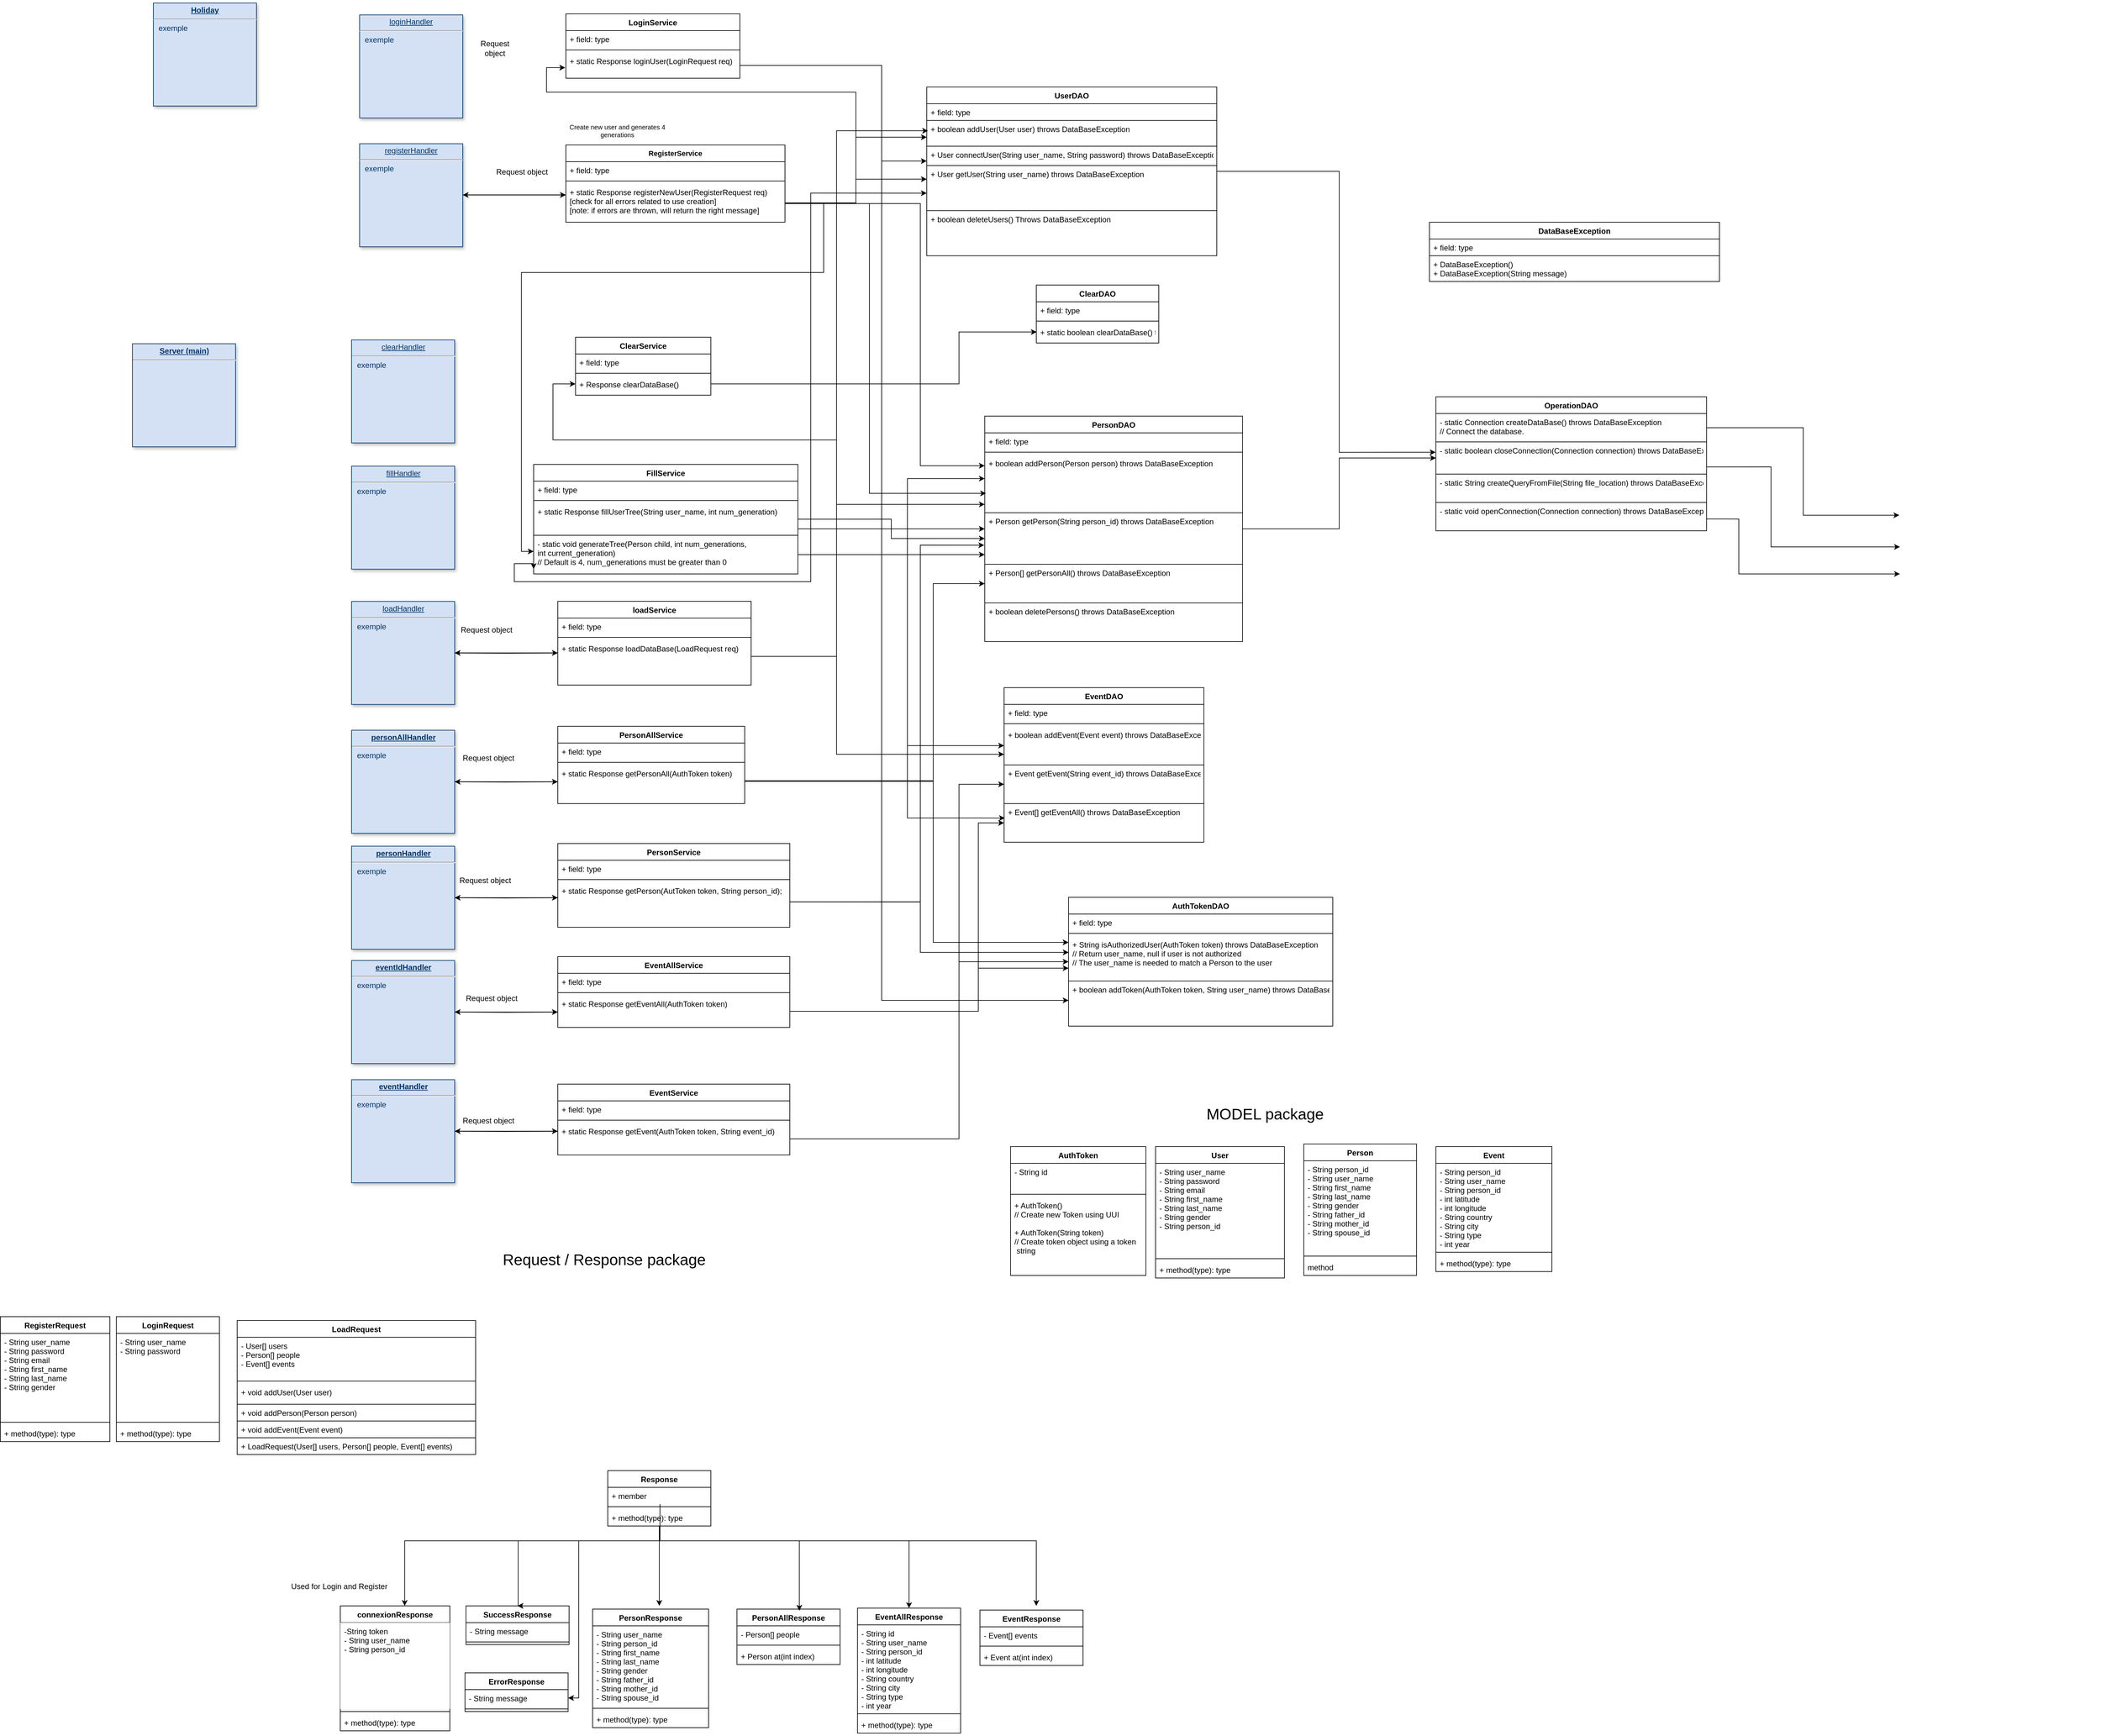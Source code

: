 <mxfile version="10.6.7" type="device"><diagram name="Page-1" id="efa7a0a1-bf9b-a30e-e6df-94a7791c09e9"><mxGraphModel dx="2922" dy="905" grid="1" gridSize="10" guides="1" tooltips="1" connect="1" arrows="1" fold="1" page="1" pageScale="1" pageWidth="827" pageHeight="1169" background="#ffffff" math="0" shadow="0"><root><mxCell id="0"/><mxCell id="1" parent="0"/><mxCell id="25" value="&lt;p style=&quot;margin: 0px ; margin-top: 4px ; text-align: center ; text-decoration: underline&quot;&gt;&lt;strong&gt;Holiday&lt;/strong&gt;&lt;/p&gt;&lt;hr&gt;&lt;p style=&quot;margin: 0px ; margin-left: 8px&quot;&gt;exemple&lt;/p&gt;" style="verticalAlign=top;align=left;overflow=fill;fontSize=12;fontFamily=Helvetica;html=1;strokeColor=#003366;shadow=1;fillColor=#D4E1F5;fontColor=#003366" parent="1" vertex="1"><mxGeometry x="40.0" y="21.64" width="160" height="160" as="geometry"/></mxCell><mxCell id="mQiLc6uVs0b-b-Fs2Wur-114" value="&lt;p style=&quot;margin: 0px ; margin-top: 4px ; text-align: center ; text-decoration: underline&quot;&gt;&lt;strong&gt;Server (main)&lt;br&gt;&lt;/strong&gt;&lt;/p&gt;&lt;hr&gt;" style="verticalAlign=top;align=left;overflow=fill;fontSize=12;fontFamily=Helvetica;html=1;strokeColor=#003366;shadow=1;fillColor=#D4E1F5;fontColor=#003366" parent="1" vertex="1"><mxGeometry x="7.5" y="550.64" width="160" height="160" as="geometry"/></mxCell><mxCell id="mQiLc6uVs0b-b-Fs2Wur-121" value="&lt;p style=&quot;margin: 0px ; margin-top: 4px ; text-align: center ; text-decoration: underline&quot;&gt;loginHandler&lt;br&gt;&lt;/p&gt;&lt;hr&gt;&lt;p style=&quot;margin: 0px ; margin-left: 8px&quot;&gt;exemple&lt;/p&gt;" style="verticalAlign=top;align=left;overflow=fill;fontSize=12;fontFamily=Helvetica;html=1;strokeColor=#003366;shadow=1;fillColor=#D4E1F5;fontColor=#003366" parent="1" vertex="1"><mxGeometry x="360.0" y="40.14" width="160" height="160" as="geometry"/></mxCell><mxCell id="mQiLc6uVs0b-b-Fs2Wur-140" style="edgeStyle=orthogonalEdgeStyle;rounded=0;orthogonalLoop=1;jettySize=auto;html=1;" parent="1" source="mQiLc6uVs0b-b-Fs2Wur-122" edge="1"><mxGeometry relative="1" as="geometry"><mxPoint x="680.0" y="319.647" as="targetPoint"/></mxGeometry></mxCell><mxCell id="mQiLc6uVs0b-b-Fs2Wur-122" value="&lt;p style=&quot;margin: 0px ; margin-top: 4px ; text-align: center ; text-decoration: underline&quot;&gt;registerHandler&lt;br&gt;&lt;/p&gt;&lt;hr&gt;&lt;p style=&quot;margin: 0px ; margin-left: 8px&quot;&gt;exemple&lt;/p&gt;" style="verticalAlign=top;align=left;overflow=fill;fontSize=12;fontFamily=Helvetica;html=1;strokeColor=#003366;shadow=1;fillColor=#D4E1F5;fontColor=#003366" parent="1" vertex="1"><mxGeometry x="360.0" y="240.14" width="160" height="160" as="geometry"/></mxCell><mxCell id="mQiLc6uVs0b-b-Fs2Wur-123" value="&lt;p style=&quot;margin: 0px ; margin-top: 4px ; text-align: center ; text-decoration: underline&quot;&gt;clearHandler&lt;/p&gt;&lt;hr&gt;&lt;p style=&quot;margin: 0px ; margin-left: 8px&quot;&gt;exemple&lt;/p&gt;" style="verticalAlign=top;align=left;overflow=fill;fontSize=12;fontFamily=Helvetica;html=1;strokeColor=#003366;shadow=1;fillColor=#D4E1F5;fontColor=#003366" parent="1" vertex="1"><mxGeometry x="347.5" y="544.64" width="160" height="160" as="geometry"/></mxCell><mxCell id="mQiLc6uVs0b-b-Fs2Wur-124" value="&lt;p style=&quot;margin: 0px ; margin-top: 4px ; text-align: center ; text-decoration: underline&quot;&gt;fillHandler&lt;br&gt;&lt;/p&gt;&lt;hr&gt;&lt;p style=&quot;margin: 0px ; margin-left: 8px&quot;&gt;exemple&lt;/p&gt;" style="verticalAlign=top;align=left;overflow=fill;fontSize=12;fontFamily=Helvetica;html=1;strokeColor=#003366;shadow=1;fillColor=#D4E1F5;fontColor=#003366" parent="1" vertex="1"><mxGeometry x="347.5" y="740.64" width="160" height="160" as="geometry"/></mxCell><mxCell id="mQiLc6uVs0b-b-Fs2Wur-143" style="edgeStyle=orthogonalEdgeStyle;rounded=0;orthogonalLoop=1;jettySize=auto;html=1;" parent="1" source="mQiLc6uVs0b-b-Fs2Wur-125" edge="1"><mxGeometry relative="1" as="geometry"><mxPoint x="667.5" y="1030.64" as="targetPoint"/></mxGeometry></mxCell><mxCell id="mQiLc6uVs0b-b-Fs2Wur-125" value="&lt;p style=&quot;margin: 0px ; margin-top: 4px ; text-align: center ; text-decoration: underline&quot;&gt;loadHandler&lt;br&gt;&lt;/p&gt;&lt;hr&gt;&lt;p style=&quot;margin: 0px ; margin-left: 8px&quot;&gt;exemple&lt;/p&gt;" style="verticalAlign=top;align=left;overflow=fill;fontSize=12;fontFamily=Helvetica;html=1;strokeColor=#003366;shadow=1;fillColor=#D4E1F5;fontColor=#003366" parent="1" vertex="1"><mxGeometry x="347.5" y="950.64" width="160" height="160" as="geometry"/></mxCell><mxCell id="mQiLc6uVs0b-b-Fs2Wur-144" style="edgeStyle=orthogonalEdgeStyle;rounded=0;orthogonalLoop=1;jettySize=auto;html=1;" parent="1" source="mQiLc6uVs0b-b-Fs2Wur-126" edge="1"><mxGeometry relative="1" as="geometry"><mxPoint x="667.5" y="1230.64" as="targetPoint"/></mxGeometry></mxCell><mxCell id="mQiLc6uVs0b-b-Fs2Wur-126" value="&lt;p style=&quot;margin: 0px ; margin-top: 4px ; text-align: center ; text-decoration: underline&quot;&gt;&lt;strong&gt;personAllHandler&lt;/strong&gt;&lt;/p&gt;&lt;hr&gt;&lt;p style=&quot;margin: 0px ; margin-left: 8px&quot;&gt;exemple&lt;/p&gt;" style="verticalAlign=top;align=left;overflow=fill;fontSize=12;fontFamily=Helvetica;html=1;strokeColor=#003366;shadow=1;fillColor=#D4E1F5;fontColor=#003366" parent="1" vertex="1"><mxGeometry x="347.5" y="1150.64" width="160" height="160" as="geometry"/></mxCell><mxCell id="mQiLc6uVs0b-b-Fs2Wur-146" style="edgeStyle=orthogonalEdgeStyle;rounded=0;orthogonalLoop=1;jettySize=auto;html=1;" parent="1" source="mQiLc6uVs0b-b-Fs2Wur-127" edge="1"><mxGeometry relative="1" as="geometry"><mxPoint x="667.5" y="1588.14" as="targetPoint"/></mxGeometry></mxCell><mxCell id="mQiLc6uVs0b-b-Fs2Wur-127" value="&lt;p style=&quot;margin: 0px ; margin-top: 4px ; text-align: center ; text-decoration: underline&quot;&gt;&lt;strong&gt;eventIdHandler&lt;/strong&gt;&lt;/p&gt;&lt;hr&gt;&lt;p style=&quot;margin: 0px ; margin-left: 8px&quot;&gt;exemple&lt;/p&gt;" style="verticalAlign=top;align=left;overflow=fill;fontSize=12;fontFamily=Helvetica;html=1;strokeColor=#003366;shadow=1;fillColor=#D4E1F5;fontColor=#003366" parent="1" vertex="1"><mxGeometry x="347.5" y="1508.14" width="160" height="160" as="geometry"/></mxCell><mxCell id="mQiLc6uVs0b-b-Fs2Wur-147" style="edgeStyle=orthogonalEdgeStyle;rounded=0;orthogonalLoop=1;jettySize=auto;html=1;" parent="1" source="mQiLc6uVs0b-b-Fs2Wur-128" edge="1"><mxGeometry relative="1" as="geometry"><mxPoint x="667.5" y="1773.14" as="targetPoint"/></mxGeometry></mxCell><mxCell id="mQiLc6uVs0b-b-Fs2Wur-128" value="&lt;p style=&quot;margin: 0px ; margin-top: 4px ; text-align: center ; text-decoration: underline&quot;&gt;&lt;strong&gt;eventHandler&lt;/strong&gt;&lt;/p&gt;&lt;hr&gt;&lt;p style=&quot;margin: 0px ; margin-left: 8px&quot;&gt;exemple&lt;/p&gt;" style="verticalAlign=top;align=left;overflow=fill;fontSize=12;fontFamily=Helvetica;html=1;strokeColor=#003366;shadow=1;fillColor=#D4E1F5;fontColor=#003366" parent="1" vertex="1"><mxGeometry x="347.5" y="1693.14" width="160" height="160" as="geometry"/></mxCell><mxCell id="mQiLc6uVs0b-b-Fs2Wur-145" style="edgeStyle=orthogonalEdgeStyle;rounded=0;orthogonalLoop=1;jettySize=auto;html=1;" parent="1" source="mQiLc6uVs0b-b-Fs2Wur-129" edge="1"><mxGeometry relative="1" as="geometry"><mxPoint x="667.5" y="1410.64" as="targetPoint"/></mxGeometry></mxCell><mxCell id="mQiLc6uVs0b-b-Fs2Wur-129" value="&lt;p style=&quot;margin: 0px ; margin-top: 4px ; text-align: center ; text-decoration: underline&quot;&gt;&lt;strong&gt;personHandler&lt;/strong&gt;&lt;/p&gt;&lt;hr&gt;&lt;p style=&quot;margin: 0px ; margin-left: 8px&quot;&gt;exemple&lt;/p&gt;" style="verticalAlign=top;align=left;overflow=fill;fontSize=12;fontFamily=Helvetica;html=1;strokeColor=#003366;shadow=1;fillColor=#D4E1F5;fontColor=#003366" parent="1" vertex="1"><mxGeometry x="347.5" y="1330.64" width="160" height="160" as="geometry"/></mxCell><mxCell id="mQiLc6uVs0b-b-Fs2Wur-158" style="edgeStyle=orthogonalEdgeStyle;rounded=0;orthogonalLoop=1;jettySize=auto;html=1;" parent="1" target="mQiLc6uVs0b-b-Fs2Wur-122" edge="1"><mxGeometry relative="1" as="geometry"><mxPoint x="680.0" y="319.647" as="sourcePoint"/></mxGeometry></mxCell><mxCell id="mQiLc6uVs0b-b-Fs2Wur-161" style="edgeStyle=orthogonalEdgeStyle;rounded=0;orthogonalLoop=1;jettySize=auto;html=1;" parent="1" target="mQiLc6uVs0b-b-Fs2Wur-125" edge="1"><mxGeometry relative="1" as="geometry"><mxPoint x="667.5" y="1030.64" as="sourcePoint"/></mxGeometry></mxCell><mxCell id="mQiLc6uVs0b-b-Fs2Wur-162" style="edgeStyle=orthogonalEdgeStyle;rounded=0;orthogonalLoop=1;jettySize=auto;html=1;" parent="1" target="mQiLc6uVs0b-b-Fs2Wur-126" edge="1"><mxGeometry relative="1" as="geometry"><mxPoint x="667.5" y="1230.64" as="sourcePoint"/></mxGeometry></mxCell><mxCell id="mQiLc6uVs0b-b-Fs2Wur-164" style="edgeStyle=orthogonalEdgeStyle;rounded=0;orthogonalLoop=1;jettySize=auto;html=1;" parent="1" target="mQiLc6uVs0b-b-Fs2Wur-127" edge="1"><mxGeometry relative="1" as="geometry"><mxPoint x="667.5" y="1588.14" as="sourcePoint"/></mxGeometry></mxCell><mxCell id="mQiLc6uVs0b-b-Fs2Wur-165" style="edgeStyle=orthogonalEdgeStyle;rounded=0;orthogonalLoop=1;jettySize=auto;html=1;" parent="1" target="mQiLc6uVs0b-b-Fs2Wur-128" edge="1"><mxGeometry relative="1" as="geometry"><mxPoint x="667.5" y="1773.14" as="sourcePoint"/></mxGeometry></mxCell><mxCell id="mQiLc6uVs0b-b-Fs2Wur-163" style="edgeStyle=orthogonalEdgeStyle;rounded=0;orthogonalLoop=1;jettySize=auto;html=1;" parent="1" target="mQiLc6uVs0b-b-Fs2Wur-129" edge="1"><mxGeometry relative="1" as="geometry"><mxPoint x="667.5" y="1410.64" as="sourcePoint"/></mxGeometry></mxCell><mxCell id="mQiLc6uVs0b-b-Fs2Wur-148" value="Request object" style="text;html=1;strokeColor=none;fillColor=none;align=center;verticalAlign=middle;whiteSpace=wrap;rounded=0;" parent="1" vertex="1"><mxGeometry x="550" y="81.5" width="40" height="20" as="geometry"/></mxCell><mxCell id="mQiLc6uVs0b-b-Fs2Wur-149" value="Request object" style="text;html=1;" parent="1" vertex="1"><mxGeometry x="570" y="270" width="70" height="30" as="geometry"/></mxCell><mxCell id="mQiLc6uVs0b-b-Fs2Wur-152" value="Request object" style="text;html=1;" parent="1" vertex="1"><mxGeometry x="515" y="980.5" width="70" height="30" as="geometry"/></mxCell><mxCell id="mQiLc6uVs0b-b-Fs2Wur-153" value="Request object" style="text;html=1;" parent="1" vertex="1"><mxGeometry x="517.5" y="1179.5" width="70" height="30" as="geometry"/></mxCell><mxCell id="mQiLc6uVs0b-b-Fs2Wur-154" value="Request object" style="text;html=1;" parent="1" vertex="1"><mxGeometry x="512.5" y="1369.5" width="70" height="30" as="geometry"/></mxCell><mxCell id="mQiLc6uVs0b-b-Fs2Wur-155" value="Request object" style="text;html=1;" parent="1" vertex="1"><mxGeometry x="522.5" y="1553" width="70" height="30" as="geometry"/></mxCell><mxCell id="mQiLc6uVs0b-b-Fs2Wur-156" value="Request object" style="text;html=1;" parent="1" vertex="1"><mxGeometry x="517.5" y="1743" width="70" height="30" as="geometry"/></mxCell><mxCell id="mQiLc6uVs0b-b-Fs2Wur-176" value="User" style="swimlane;fontStyle=1;align=center;verticalAlign=top;childLayout=stackLayout;horizontal=1;startSize=26;horizontalStack=0;resizeParent=1;resizeParentMax=0;resizeLast=0;collapsible=1;marginBottom=0;" parent="1" vertex="1"><mxGeometry x="1595" y="1797" width="200" height="204" as="geometry"/></mxCell><mxCell id="mQiLc6uVs0b-b-Fs2Wur-177" value="- String user_name&#xA;- String password&#xA;- String email&#xA;- String first_name&#xA;- String last_name&#xA;- String gender&#xA;- String person_id&#xA;" style="text;strokeColor=none;fillColor=none;align=left;verticalAlign=top;spacingLeft=4;spacingRight=4;overflow=hidden;rotatable=0;points=[[0,0.5],[1,0.5]];portConstraint=eastwest;" parent="mQiLc6uVs0b-b-Fs2Wur-176" vertex="1"><mxGeometry y="26" width="200" height="144" as="geometry"/></mxCell><mxCell id="mQiLc6uVs0b-b-Fs2Wur-178" value="" style="line;strokeWidth=1;fillColor=none;align=left;verticalAlign=middle;spacingTop=-1;spacingLeft=3;spacingRight=3;rotatable=0;labelPosition=right;points=[];portConstraint=eastwest;" parent="mQiLc6uVs0b-b-Fs2Wur-176" vertex="1"><mxGeometry y="170" width="200" height="8" as="geometry"/></mxCell><mxCell id="mQiLc6uVs0b-b-Fs2Wur-179" value="+ method(type): type" style="text;strokeColor=none;fillColor=none;align=left;verticalAlign=top;spacingLeft=4;spacingRight=4;overflow=hidden;rotatable=0;points=[[0,0.5],[1,0.5]];portConstraint=eastwest;" parent="mQiLc6uVs0b-b-Fs2Wur-176" vertex="1"><mxGeometry y="178" width="200" height="26" as="geometry"/></mxCell><mxCell id="mQiLc6uVs0b-b-Fs2Wur-180" value="Person" style="swimlane;fontStyle=1;align=center;verticalAlign=top;childLayout=stackLayout;horizontal=1;startSize=26;horizontalStack=0;resizeParent=1;resizeParentMax=0;resizeLast=0;collapsible=1;marginBottom=0;" parent="1" vertex="1"><mxGeometry x="1825" y="1793" width="175" height="204" as="geometry"/></mxCell><mxCell id="mQiLc6uVs0b-b-Fs2Wur-181" value="- String person_id&#xA;- String user_name&#xA;- String first_name&#xA;- String last_name&#xA;- String gender&#xA;- String father_id&#xA;- String mother_id&#xA;- String spouse_id&#xA;" style="text;strokeColor=none;fillColor=none;align=left;verticalAlign=top;spacingLeft=4;spacingRight=4;overflow=hidden;rotatable=0;points=[[0,0.5],[1,0.5]];portConstraint=eastwest;" parent="mQiLc6uVs0b-b-Fs2Wur-180" vertex="1"><mxGeometry y="26" width="175" height="144" as="geometry"/></mxCell><mxCell id="mQiLc6uVs0b-b-Fs2Wur-182" value="" style="line;strokeWidth=1;fillColor=none;align=left;verticalAlign=middle;spacingTop=-1;spacingLeft=3;spacingRight=3;rotatable=0;labelPosition=right;points=[];portConstraint=eastwest;" parent="mQiLc6uVs0b-b-Fs2Wur-180" vertex="1"><mxGeometry y="170" width="175" height="8" as="geometry"/></mxCell><mxCell id="mQiLc6uVs0b-b-Fs2Wur-183" value="method" style="text;strokeColor=none;fillColor=none;align=left;verticalAlign=top;spacingLeft=4;spacingRight=4;overflow=hidden;rotatable=0;points=[[0,0.5],[1,0.5]];portConstraint=eastwest;" parent="mQiLc6uVs0b-b-Fs2Wur-180" vertex="1"><mxGeometry y="178" width="175" height="26" as="geometry"/></mxCell><mxCell id="mQiLc6uVs0b-b-Fs2Wur-184" value="Event&#xA;" style="swimlane;fontStyle=1;align=center;verticalAlign=top;childLayout=stackLayout;horizontal=1;startSize=26;horizontalStack=0;resizeParent=1;resizeParentMax=0;resizeLast=0;collapsible=1;marginBottom=0;" parent="1" vertex="1"><mxGeometry x="2030" y="1797" width="180" height="194" as="geometry"/></mxCell><mxCell id="mQiLc6uVs0b-b-Fs2Wur-185" value="- String person_id&#xA;- String user_name&#xA;- String person_id&#xA;- int latitude&#xA;- int longitude&#xA;- String country&#xA;- String city&#xA;- String type&#xA;- int year&#xA;" style="text;strokeColor=none;fillColor=none;align=left;verticalAlign=top;spacingLeft=4;spacingRight=4;overflow=hidden;rotatable=0;points=[[0,0.5],[1,0.5]];portConstraint=eastwest;" parent="mQiLc6uVs0b-b-Fs2Wur-184" vertex="1"><mxGeometry y="26" width="180" height="134" as="geometry"/></mxCell><mxCell id="mQiLc6uVs0b-b-Fs2Wur-186" value="" style="line;strokeWidth=1;fillColor=none;align=left;verticalAlign=middle;spacingTop=-1;spacingLeft=3;spacingRight=3;rotatable=0;labelPosition=right;points=[];portConstraint=eastwest;" parent="mQiLc6uVs0b-b-Fs2Wur-184" vertex="1"><mxGeometry y="160" width="180" height="8" as="geometry"/></mxCell><mxCell id="mQiLc6uVs0b-b-Fs2Wur-187" value="+ method(type): type" style="text;strokeColor=none;fillColor=none;align=left;verticalAlign=top;spacingLeft=4;spacingRight=4;overflow=hidden;rotatable=0;points=[[0,0.5],[1,0.5]];portConstraint=eastwest;" parent="mQiLc6uVs0b-b-Fs2Wur-184" vertex="1"><mxGeometry y="168" width="180" height="26" as="geometry"/></mxCell><mxCell id="mQiLc6uVs0b-b-Fs2Wur-188" value="AuthToken" style="swimlane;fontStyle=1;align=center;verticalAlign=top;childLayout=stackLayout;horizontal=1;startSize=26;horizontalStack=0;resizeParent=1;resizeParentMax=0;resizeLast=0;collapsible=1;marginBottom=0;" parent="1" vertex="1"><mxGeometry x="1370" y="1797" width="210" height="200" as="geometry"/></mxCell><mxCell id="mQiLc6uVs0b-b-Fs2Wur-189" value="- String id" style="text;strokeColor=none;fillColor=none;align=left;verticalAlign=top;spacingLeft=4;spacingRight=4;overflow=hidden;rotatable=0;points=[[0,0.5],[1,0.5]];portConstraint=eastwest;" parent="mQiLc6uVs0b-b-Fs2Wur-188" vertex="1"><mxGeometry y="26" width="210" height="44" as="geometry"/></mxCell><mxCell id="mQiLc6uVs0b-b-Fs2Wur-190" value="" style="line;strokeWidth=1;fillColor=none;align=left;verticalAlign=middle;spacingTop=-1;spacingLeft=3;spacingRight=3;rotatable=0;labelPosition=right;points=[];portConstraint=eastwest;" parent="mQiLc6uVs0b-b-Fs2Wur-188" vertex="1"><mxGeometry y="70" width="210" height="8" as="geometry"/></mxCell><mxCell id="mQiLc6uVs0b-b-Fs2Wur-191" value="+ AuthToken() &#xA;// Create new Token using UUI&#xA;&#xA;+ AuthToken(String token)&#xA;// Create token object using a token&#xA; string" style="text;strokeColor=none;fillColor=none;align=left;verticalAlign=top;spacingLeft=4;spacingRight=4;overflow=hidden;rotatable=0;points=[[0,0.5],[1,0.5]];portConstraint=eastwest;" parent="mQiLc6uVs0b-b-Fs2Wur-188" vertex="1"><mxGeometry y="78" width="210" height="122" as="geometry"/></mxCell><mxCell id="mQiLc6uVs0b-b-Fs2Wur-192" value="&lt;font style=&quot;font-size: 24px&quot;&gt;MODEL package&lt;/font&gt;" style="text;html=1;strokeColor=none;fillColor=none;align=center;verticalAlign=middle;whiteSpace=wrap;rounded=0;" parent="1" vertex="1"><mxGeometry x="1625" y="1737" width="280" height="20" as="geometry"/></mxCell><mxCell id="M894ZXaYOXqS-g6f47kY-35" style="edgeStyle=orthogonalEdgeStyle;rounded=0;orthogonalLoop=1;jettySize=auto;html=1;entryX=-0.001;entryY=0.323;entryDx=0;entryDy=0;entryPerimeter=0;" edge="1" parent="1" source="mQiLc6uVs0b-b-Fs2Wur-195" target="4U57nkHwEh5CV-sc8SFW-36"><mxGeometry relative="1" as="geometry"><Array as="points"><mxPoint x="1880" y="283"/><mxPoint x="1880" y="719"/></Array></mxGeometry></mxCell><mxCell id="mQiLc6uVs0b-b-Fs2Wur-195" value="UserDAO" style="swimlane;fontStyle=1;align=center;verticalAlign=top;childLayout=stackLayout;horizontal=1;startSize=26;horizontalStack=0;resizeParent=1;resizeParentMax=0;resizeLast=0;collapsible=1;marginBottom=0;" parent="1" vertex="1"><mxGeometry x="1240" y="152" width="450" height="262" as="geometry"/></mxCell><mxCell id="mQiLc6uVs0b-b-Fs2Wur-196" value="+ field: type" style="text;strokeColor=none;fillColor=none;align=left;verticalAlign=top;spacingLeft=4;spacingRight=4;overflow=hidden;rotatable=0;points=[[0,0.5],[1,0.5]];portConstraint=eastwest;" parent="mQiLc6uVs0b-b-Fs2Wur-195" vertex="1"><mxGeometry y="26" width="450" height="26" as="geometry"/></mxCell><mxCell id="mQiLc6uVs0b-b-Fs2Wur-341" value="+ boolean addUser(User user) throws DataBaseException&#xA;" style="text;strokeColor=#000000;fillColor=none;align=left;verticalAlign=top;spacingLeft=4;spacingRight=4;overflow=hidden;rotatable=0;points=[[0,0.5],[1,0.5]];portConstraint=eastwest;" parent="mQiLc6uVs0b-b-Fs2Wur-195" vertex="1"><mxGeometry y="52" width="450" height="40" as="geometry"/></mxCell><mxCell id="mQiLc6uVs0b-b-Fs2Wur-355" value="+ User connectUser(String user_name, String password) throws DataBaseException" style="text;strokeColor=none;fillColor=none;align=left;verticalAlign=top;spacingLeft=4;spacingRight=4;overflow=hidden;rotatable=0;points=[[0,0.5],[1,0.5]];portConstraint=eastwest;" parent="mQiLc6uVs0b-b-Fs2Wur-195" vertex="1"><mxGeometry y="92" width="450" height="30" as="geometry"/></mxCell><mxCell id="M894ZXaYOXqS-g6f47kY-25" value="+ User getUser(String user_name) throws DataBaseException" style="text;strokeColor=#000000;fillColor=none;align=left;verticalAlign=top;spacingLeft=4;spacingRight=4;overflow=hidden;rotatable=0;points=[[0,0.5],[1,0.5]];portConstraint=eastwest;" vertex="1" parent="mQiLc6uVs0b-b-Fs2Wur-195"><mxGeometry y="122" width="450" height="70" as="geometry"/></mxCell><mxCell id="M894ZXaYOXqS-g6f47kY-26" value="+ boolean deleteUsers() Throws DataBaseException" style="text;strokeColor=#000000;fillColor=none;align=left;verticalAlign=top;spacingLeft=4;spacingRight=4;overflow=hidden;rotatable=0;points=[[0,0.5],[1,0.5]];portConstraint=eastwest;" vertex="1" parent="mQiLc6uVs0b-b-Fs2Wur-195"><mxGeometry y="192" width="450" height="70" as="geometry"/></mxCell><mxCell id="M894ZXaYOXqS-g6f47kY-34" style="edgeStyle=orthogonalEdgeStyle;rounded=0;orthogonalLoop=1;jettySize=auto;html=1;entryX=0;entryY=0.5;entryDx=0;entryDy=0;" edge="1" parent="1" source="mQiLc6uVs0b-b-Fs2Wur-199" target="4U57nkHwEh5CV-sc8SFW-36"><mxGeometry relative="1" as="geometry"/></mxCell><mxCell id="mQiLc6uVs0b-b-Fs2Wur-199" value="PersonDAO" style="swimlane;fontStyle=1;align=center;verticalAlign=top;childLayout=stackLayout;horizontal=1;startSize=26;horizontalStack=0;resizeParent=1;resizeParentMax=0;resizeLast=0;collapsible=1;marginBottom=0;" parent="1" vertex="1"><mxGeometry x="1330" y="663" width="400" height="350" as="geometry"/></mxCell><mxCell id="mQiLc6uVs0b-b-Fs2Wur-200" value="+ field: type" style="text;strokeColor=none;fillColor=none;align=left;verticalAlign=top;spacingLeft=4;spacingRight=4;overflow=hidden;rotatable=0;points=[[0,0.5],[1,0.5]];portConstraint=eastwest;" parent="mQiLc6uVs0b-b-Fs2Wur-199" vertex="1"><mxGeometry y="26" width="400" height="26" as="geometry"/></mxCell><mxCell id="mQiLc6uVs0b-b-Fs2Wur-201" value="" style="line;strokeWidth=1;fillColor=none;align=left;verticalAlign=middle;spacingTop=-1;spacingLeft=3;spacingRight=3;rotatable=0;labelPosition=right;points=[];portConstraint=eastwest;" parent="mQiLc6uVs0b-b-Fs2Wur-199" vertex="1"><mxGeometry y="52" width="400" height="8" as="geometry"/></mxCell><mxCell id="mQiLc6uVs0b-b-Fs2Wur-202" value="+  boolean addPerson(Person person) throws DataBaseException" style="text;strokeColor=none;fillColor=none;align=left;verticalAlign=top;spacingLeft=4;spacingRight=4;overflow=hidden;rotatable=0;points=[[0,0.5],[1,0.5]];portConstraint=eastwest;" parent="mQiLc6uVs0b-b-Fs2Wur-199" vertex="1"><mxGeometry y="60" width="400" height="90" as="geometry"/></mxCell><mxCell id="mQiLc6uVs0b-b-Fs2Wur-371" value="+  Person getPerson(String person_id) throws DataBaseException" style="text;strokeColor=#000000;fillColor=none;align=left;verticalAlign=top;spacingLeft=4;spacingRight=4;overflow=hidden;rotatable=0;points=[[0,0.5],[1,0.5]];portConstraint=eastwest;" parent="mQiLc6uVs0b-b-Fs2Wur-199" vertex="1"><mxGeometry y="150" width="400" height="80" as="geometry"/></mxCell><mxCell id="mQiLc6uVs0b-b-Fs2Wur-380" value="+  Person[] getPersonAll() throws DataBaseException" style="text;strokeColor=#000000;fillColor=none;align=left;verticalAlign=top;spacingLeft=4;spacingRight=4;overflow=hidden;rotatable=0;points=[[0,0.5],[1,0.5]];portConstraint=eastwest;" parent="mQiLc6uVs0b-b-Fs2Wur-199" vertex="1"><mxGeometry y="230" width="400" height="60" as="geometry"/></mxCell><mxCell id="M894ZXaYOXqS-g6f47kY-27" value="+ boolean deletePersons() throws DataBaseException" style="text;strokeColor=#000000;fillColor=none;align=left;verticalAlign=top;spacingLeft=4;spacingRight=4;overflow=hidden;rotatable=0;points=[[0,0.5],[1,0.5]];portConstraint=eastwest;" vertex="1" parent="mQiLc6uVs0b-b-Fs2Wur-199"><mxGeometry y="290" width="400" height="60" as="geometry"/></mxCell><mxCell id="mQiLc6uVs0b-b-Fs2Wur-203" value="AuthTokenDAO" style="swimlane;fontStyle=1;align=center;verticalAlign=top;childLayout=stackLayout;horizontal=1;startSize=26;horizontalStack=0;resizeParent=1;resizeParentMax=0;resizeLast=0;collapsible=1;marginBottom=0;" parent="1" vertex="1"><mxGeometry x="1460" y="1410" width="410" height="200" as="geometry"/></mxCell><mxCell id="mQiLc6uVs0b-b-Fs2Wur-204" value="+ field: type" style="text;strokeColor=none;fillColor=none;align=left;verticalAlign=top;spacingLeft=4;spacingRight=4;overflow=hidden;rotatable=0;points=[[0,0.5],[1,0.5]];portConstraint=eastwest;" parent="mQiLc6uVs0b-b-Fs2Wur-203" vertex="1"><mxGeometry y="26" width="410" height="26" as="geometry"/></mxCell><mxCell id="mQiLc6uVs0b-b-Fs2Wur-205" value="" style="line;strokeWidth=1;fillColor=none;align=left;verticalAlign=middle;spacingTop=-1;spacingLeft=3;spacingRight=3;rotatable=0;labelPosition=right;points=[];portConstraint=eastwest;" parent="mQiLc6uVs0b-b-Fs2Wur-203" vertex="1"><mxGeometry y="52" width="410" height="8" as="geometry"/></mxCell><mxCell id="mQiLc6uVs0b-b-Fs2Wur-206" value="+ String isAuthorizedUser(AuthToken token) throws DataBaseException&#xA;// Return user_name, null if user is not authorized&#xA;// The user_name is needed to match a Person to the user" style="text;strokeColor=none;fillColor=none;align=left;verticalAlign=top;spacingLeft=4;spacingRight=4;overflow=hidden;rotatable=0;points=[[0,0.5],[1,0.5]];portConstraint=eastwest;" parent="mQiLc6uVs0b-b-Fs2Wur-203" vertex="1"><mxGeometry y="60" width="410" height="70" as="geometry"/></mxCell><mxCell id="mQiLc6uVs0b-b-Fs2Wur-400" value="+ boolean addToken(AuthToken token, String user_name) throws DataBaseException" style="text;strokeColor=#000000;fillColor=none;align=left;verticalAlign=top;spacingLeft=4;spacingRight=4;overflow=hidden;rotatable=0;points=[[0,0.5],[1,0.5]];portConstraint=eastwest;" parent="mQiLc6uVs0b-b-Fs2Wur-203" vertex="1"><mxGeometry y="130" width="410" height="70" as="geometry"/></mxCell><mxCell id="mQiLc6uVs0b-b-Fs2Wur-207" value="EventDAO" style="swimlane;fontStyle=1;align=center;verticalAlign=top;childLayout=stackLayout;horizontal=1;startSize=26;horizontalStack=0;resizeParent=1;resizeParentMax=0;resizeLast=0;collapsible=1;marginBottom=0;" parent="1" vertex="1"><mxGeometry x="1360" y="1084.5" width="310" height="240" as="geometry"/></mxCell><mxCell id="mQiLc6uVs0b-b-Fs2Wur-208" value="+ field: type" style="text;strokeColor=none;fillColor=none;align=left;verticalAlign=top;spacingLeft=4;spacingRight=4;overflow=hidden;rotatable=0;points=[[0,0.5],[1,0.5]];portConstraint=eastwest;" parent="mQiLc6uVs0b-b-Fs2Wur-207" vertex="1"><mxGeometry y="26" width="310" height="26" as="geometry"/></mxCell><mxCell id="mQiLc6uVs0b-b-Fs2Wur-209" value="" style="line;strokeWidth=1;fillColor=none;align=left;verticalAlign=middle;spacingTop=-1;spacingLeft=3;spacingRight=3;rotatable=0;labelPosition=right;points=[];portConstraint=eastwest;" parent="mQiLc6uVs0b-b-Fs2Wur-207" vertex="1"><mxGeometry y="52" width="310" height="8" as="geometry"/></mxCell><mxCell id="mQiLc6uVs0b-b-Fs2Wur-210" value="+  boolean addEvent(Event event) throws DataBaseException&#xA;" style="text;strokeColor=none;fillColor=none;align=left;verticalAlign=top;spacingLeft=4;spacingRight=4;overflow=hidden;rotatable=0;points=[[0,0.5],[1,0.5]];portConstraint=eastwest;" parent="mQiLc6uVs0b-b-Fs2Wur-207" vertex="1"><mxGeometry y="60" width="310" height="60" as="geometry"/></mxCell><mxCell id="mQiLc6uVs0b-b-Fs2Wur-386" value="+  Event getEvent(String event_id) throws DataBaseException&#xA;" style="text;strokeColor=#000000;fillColor=none;align=left;verticalAlign=top;spacingLeft=4;spacingRight=4;overflow=hidden;rotatable=0;points=[[0,0.5],[1,0.5]];portConstraint=eastwest;" parent="mQiLc6uVs0b-b-Fs2Wur-207" vertex="1"><mxGeometry y="120" width="310" height="60" as="geometry"/></mxCell><mxCell id="mQiLc6uVs0b-b-Fs2Wur-389" value="+  Event[] getEventAll() throws DataBaseException&#xA;" style="text;strokeColor=#000000;fillColor=none;align=left;verticalAlign=top;spacingLeft=4;spacingRight=4;overflow=hidden;rotatable=0;points=[[0,0.5],[1,0.5]];portConstraint=eastwest;" parent="mQiLc6uVs0b-b-Fs2Wur-207" vertex="1"><mxGeometry y="180" width="310" height="60" as="geometry"/></mxCell><mxCell id="mQiLc6uVs0b-b-Fs2Wur-237" value="LoginRequest" style="swimlane;fontStyle=1;align=center;verticalAlign=top;childLayout=stackLayout;horizontal=1;startSize=26;horizontalStack=0;resizeParent=1;resizeParentMax=0;resizeLast=0;collapsible=1;marginBottom=0;" parent="1" vertex="1"><mxGeometry x="-17.5" y="2061" width="160" height="194" as="geometry"/></mxCell><mxCell id="mQiLc6uVs0b-b-Fs2Wur-238" value="- String user_name&#xA;- String password&#xA;" style="text;strokeColor=none;fillColor=none;align=left;verticalAlign=top;spacingLeft=4;spacingRight=4;overflow=hidden;rotatable=0;points=[[0,0.5],[1,0.5]];portConstraint=eastwest;" parent="mQiLc6uVs0b-b-Fs2Wur-237" vertex="1"><mxGeometry y="26" width="160" height="134" as="geometry"/></mxCell><mxCell id="mQiLc6uVs0b-b-Fs2Wur-239" value="" style="line;strokeWidth=1;fillColor=none;align=left;verticalAlign=middle;spacingTop=-1;spacingLeft=3;spacingRight=3;rotatable=0;labelPosition=right;points=[];portConstraint=eastwest;" parent="mQiLc6uVs0b-b-Fs2Wur-237" vertex="1"><mxGeometry y="160" width="160" height="8" as="geometry"/></mxCell><mxCell id="mQiLc6uVs0b-b-Fs2Wur-240" value="+ method(type): type" style="text;strokeColor=none;fillColor=none;align=left;verticalAlign=top;spacingLeft=4;spacingRight=4;overflow=hidden;rotatable=0;points=[[0,0.5],[1,0.5]];portConstraint=eastwest;" parent="mQiLc6uVs0b-b-Fs2Wur-237" vertex="1"><mxGeometry y="168" width="160" height="26" as="geometry"/></mxCell><mxCell id="mQiLc6uVs0b-b-Fs2Wur-241" value="SuccessResponse" style="swimlane;fontStyle=1;align=center;verticalAlign=top;childLayout=stackLayout;horizontal=1;startSize=26;horizontalStack=0;resizeParent=1;resizeParentMax=0;resizeLast=0;collapsible=1;marginBottom=0;" parent="1" vertex="1"><mxGeometry x="525" y="2510" width="160" height="60" as="geometry"/></mxCell><mxCell id="mQiLc6uVs0b-b-Fs2Wur-242" value="- String message" style="text;strokeColor=none;fillColor=none;align=left;verticalAlign=top;spacingLeft=4;spacingRight=4;overflow=hidden;rotatable=0;points=[[0,0.5],[1,0.5]];portConstraint=eastwest;" parent="mQiLc6uVs0b-b-Fs2Wur-241" vertex="1"><mxGeometry y="26" width="160" height="26" as="geometry"/></mxCell><mxCell id="mQiLc6uVs0b-b-Fs2Wur-243" value="" style="line;strokeWidth=1;fillColor=none;align=left;verticalAlign=middle;spacingTop=-1;spacingLeft=3;spacingRight=3;rotatable=0;labelPosition=right;points=[];portConstraint=eastwest;" parent="mQiLc6uVs0b-b-Fs2Wur-241" vertex="1"><mxGeometry y="52" width="160" height="8" as="geometry"/></mxCell><mxCell id="mQiLc6uVs0b-b-Fs2Wur-249" value="RegisterRequest" style="swimlane;fontStyle=1;align=center;verticalAlign=top;childLayout=stackLayout;horizontal=1;startSize=26;horizontalStack=0;resizeParent=1;resizeParentMax=0;resizeLast=0;collapsible=1;marginBottom=0;" parent="1" vertex="1"><mxGeometry x="-197.5" y="2061" width="170" height="194" as="geometry"/></mxCell><mxCell id="mQiLc6uVs0b-b-Fs2Wur-250" value="- String user_name&#xA;- String password&#xA;- String email&#xA;- String first_name&#xA;- String last_name &#xA;- String gender&#xA;" style="text;strokeColor=none;fillColor=none;align=left;verticalAlign=top;spacingLeft=4;spacingRight=4;overflow=hidden;rotatable=0;points=[[0,0.5],[1,0.5]];portConstraint=eastwest;" parent="mQiLc6uVs0b-b-Fs2Wur-249" vertex="1"><mxGeometry y="26" width="170" height="134" as="geometry"/></mxCell><mxCell id="mQiLc6uVs0b-b-Fs2Wur-251" value="" style="line;strokeWidth=1;fillColor=none;align=left;verticalAlign=middle;spacingTop=-1;spacingLeft=3;spacingRight=3;rotatable=0;labelPosition=right;points=[];portConstraint=eastwest;" parent="mQiLc6uVs0b-b-Fs2Wur-249" vertex="1"><mxGeometry y="160" width="170" height="8" as="geometry"/></mxCell><mxCell id="mQiLc6uVs0b-b-Fs2Wur-252" value="+ method(type): type" style="text;strokeColor=none;fillColor=none;align=left;verticalAlign=top;spacingLeft=4;spacingRight=4;overflow=hidden;rotatable=0;points=[[0,0.5],[1,0.5]];portConstraint=eastwest;" parent="mQiLc6uVs0b-b-Fs2Wur-249" vertex="1"><mxGeometry y="168" width="170" height="26" as="geometry"/></mxCell><mxCell id="mQiLc6uVs0b-b-Fs2Wur-253" value="&lt;font style=&quot;font-size: 24px&quot;&gt;Request / Response package&lt;/font&gt;" style="text;html=1;strokeColor=none;fillColor=none;align=center;verticalAlign=middle;whiteSpace=wrap;rounded=0;" parent="1" vertex="1"><mxGeometry x="552.5" y="1963" width="373" height="20" as="geometry"/></mxCell><mxCell id="mQiLc6uVs0b-b-Fs2Wur-254" value="LoadRequest" style="swimlane;fontStyle=1;align=center;verticalAlign=top;childLayout=stackLayout;horizontal=1;startSize=26;horizontalStack=0;resizeParent=1;resizeParentMax=0;resizeLast=0;collapsible=1;marginBottom=0;" parent="1" vertex="1"><mxGeometry x="170" y="2067" width="370" height="208" as="geometry"/></mxCell><mxCell id="mQiLc6uVs0b-b-Fs2Wur-255" value="- User[] users&#xA;- Person[] people&#xA;- Event[] events&#xA;" style="text;strokeColor=none;fillColor=none;align=left;verticalAlign=top;spacingLeft=4;spacingRight=4;overflow=hidden;rotatable=0;points=[[0,0.5],[1,0.5]];portConstraint=eastwest;" parent="mQiLc6uVs0b-b-Fs2Wur-254" vertex="1"><mxGeometry y="26" width="370" height="64" as="geometry"/></mxCell><mxCell id="mQiLc6uVs0b-b-Fs2Wur-256" value="" style="line;strokeWidth=1;fillColor=none;align=left;verticalAlign=middle;spacingTop=-1;spacingLeft=3;spacingRight=3;rotatable=0;labelPosition=right;points=[];portConstraint=eastwest;" parent="mQiLc6uVs0b-b-Fs2Wur-254" vertex="1"><mxGeometry y="90" width="370" height="8" as="geometry"/></mxCell><mxCell id="mQiLc6uVs0b-b-Fs2Wur-257" value="+ void addUser(User user)" style="text;strokeColor=none;fillColor=none;align=left;verticalAlign=top;spacingLeft=4;spacingRight=4;overflow=hidden;rotatable=0;points=[[0,0.5],[1,0.5]];portConstraint=eastwest;" parent="mQiLc6uVs0b-b-Fs2Wur-254" vertex="1"><mxGeometry y="98" width="370" height="32" as="geometry"/></mxCell><mxCell id="4U57nkHwEh5CV-sc8SFW-37" value="+ void addPerson(Person person)" style="text;strokeColor=#000000;fillColor=none;align=left;verticalAlign=top;spacingLeft=4;spacingRight=4;overflow=hidden;rotatable=0;points=[[0,0.5],[1,0.5]];portConstraint=eastwest;" parent="mQiLc6uVs0b-b-Fs2Wur-254" vertex="1"><mxGeometry y="130" width="370" height="26" as="geometry"/></mxCell><mxCell id="4U57nkHwEh5CV-sc8SFW-38" value="+ void addEvent(Event event)" style="text;strokeColor=none;fillColor=none;align=left;verticalAlign=top;spacingLeft=4;spacingRight=4;overflow=hidden;rotatable=0;points=[[0,0.5],[1,0.5]];portConstraint=eastwest;" parent="mQiLc6uVs0b-b-Fs2Wur-254" vertex="1"><mxGeometry y="156" width="370" height="26" as="geometry"/></mxCell><mxCell id="4U57nkHwEh5CV-sc8SFW-39" value="+ LoadRequest(User[] users, Person[] people, Event[] events)" style="text;strokeColor=#000000;fillColor=none;align=left;verticalAlign=top;spacingLeft=4;spacingRight=4;overflow=hidden;rotatable=0;points=[[0,0.5],[1,0.5]];portConstraint=eastwest;" parent="mQiLc6uVs0b-b-Fs2Wur-254" vertex="1"><mxGeometry y="182" width="370" height="26" as="geometry"/></mxCell><mxCell id="mQiLc6uVs0b-b-Fs2Wur-258" value="PersonResponse" style="swimlane;fontStyle=1;align=center;verticalAlign=top;childLayout=stackLayout;horizontal=1;startSize=26;horizontalStack=0;resizeParent=1;resizeParentMax=0;resizeLast=0;collapsible=1;marginBottom=0;" parent="1" vertex="1"><mxGeometry x="721.5" y="2515" width="180" height="184" as="geometry"/></mxCell><mxCell id="mQiLc6uVs0b-b-Fs2Wur-259" value="- String user_name&#xA;- String person_id&#xA;- String first_name&#xA;- String last_name&#xA;- String gender&#xA;- String father_id&#xA;- String mother_id&#xA;- String spouse_id&#xA;" style="text;strokeColor=none;fillColor=none;align=left;verticalAlign=top;spacingLeft=4;spacingRight=4;overflow=hidden;rotatable=0;points=[[0,0.5],[1,0.5]];portConstraint=eastwest;" parent="mQiLc6uVs0b-b-Fs2Wur-258" vertex="1"><mxGeometry y="26" width="180" height="124" as="geometry"/></mxCell><mxCell id="mQiLc6uVs0b-b-Fs2Wur-260" value="" style="line;strokeWidth=1;fillColor=none;align=left;verticalAlign=middle;spacingTop=-1;spacingLeft=3;spacingRight=3;rotatable=0;labelPosition=right;points=[];portConstraint=eastwest;" parent="mQiLc6uVs0b-b-Fs2Wur-258" vertex="1"><mxGeometry y="150" width="180" height="8" as="geometry"/></mxCell><mxCell id="mQiLc6uVs0b-b-Fs2Wur-261" value="+ method(type): type" style="text;strokeColor=none;fillColor=none;align=left;verticalAlign=top;spacingLeft=4;spacingRight=4;overflow=hidden;rotatable=0;points=[[0,0.5],[1,0.5]];portConstraint=eastwest;" parent="mQiLc6uVs0b-b-Fs2Wur-258" vertex="1"><mxGeometry y="158" width="180" height="26" as="geometry"/></mxCell><mxCell id="mQiLc6uVs0b-b-Fs2Wur-262" value="PersonAllResponse" style="swimlane;fontStyle=1;align=center;verticalAlign=top;childLayout=stackLayout;horizontal=1;startSize=26;horizontalStack=0;resizeParent=1;resizeParentMax=0;resizeLast=0;collapsible=1;marginBottom=0;" parent="1" vertex="1"><mxGeometry x="945.5" y="2515" width="160" height="86" as="geometry"/></mxCell><mxCell id="mQiLc6uVs0b-b-Fs2Wur-263" value="- Person[] people" style="text;strokeColor=none;fillColor=none;align=left;verticalAlign=top;spacingLeft=4;spacingRight=4;overflow=hidden;rotatable=0;points=[[0,0.5],[1,0.5]];portConstraint=eastwest;" parent="mQiLc6uVs0b-b-Fs2Wur-262" vertex="1"><mxGeometry y="26" width="160" height="26" as="geometry"/></mxCell><mxCell id="mQiLc6uVs0b-b-Fs2Wur-264" value="" style="line;strokeWidth=1;fillColor=none;align=left;verticalAlign=middle;spacingTop=-1;spacingLeft=3;spacingRight=3;rotatable=0;labelPosition=right;points=[];portConstraint=eastwest;" parent="mQiLc6uVs0b-b-Fs2Wur-262" vertex="1"><mxGeometry y="52" width="160" height="8" as="geometry"/></mxCell><mxCell id="mQiLc6uVs0b-b-Fs2Wur-265" value="+ Person at(int index)" style="text;strokeColor=none;fillColor=none;align=left;verticalAlign=top;spacingLeft=4;spacingRight=4;overflow=hidden;rotatable=0;points=[[0,0.5],[1,0.5]];portConstraint=eastwest;" parent="mQiLc6uVs0b-b-Fs2Wur-262" vertex="1"><mxGeometry y="60" width="160" height="26" as="geometry"/></mxCell><mxCell id="mQiLc6uVs0b-b-Fs2Wur-266" value="EventAllResponse" style="swimlane;fontStyle=1;align=center;verticalAlign=top;childLayout=stackLayout;horizontal=1;startSize=26;horizontalStack=0;resizeParent=1;resizeParentMax=0;resizeLast=0;collapsible=1;marginBottom=0;" parent="1" vertex="1"><mxGeometry x="1132.5" y="2513.5" width="160" height="194" as="geometry"/></mxCell><mxCell id="mQiLc6uVs0b-b-Fs2Wur-267" value="- String id&#xA;- String user_name&#xA;- String person_id&#xA;- int latitude&#xA;- int longitude&#xA;- String country&#xA;- String city&#xA;- String type&#xA;- int year&#xA;" style="text;strokeColor=none;fillColor=none;align=left;verticalAlign=top;spacingLeft=4;spacingRight=4;overflow=hidden;rotatable=0;points=[[0,0.5],[1,0.5]];portConstraint=eastwest;" parent="mQiLc6uVs0b-b-Fs2Wur-266" vertex="1"><mxGeometry y="26" width="160" height="134" as="geometry"/></mxCell><mxCell id="mQiLc6uVs0b-b-Fs2Wur-268" value="" style="line;strokeWidth=1;fillColor=none;align=left;verticalAlign=middle;spacingTop=-1;spacingLeft=3;spacingRight=3;rotatable=0;labelPosition=right;points=[];portConstraint=eastwest;" parent="mQiLc6uVs0b-b-Fs2Wur-266" vertex="1"><mxGeometry y="160" width="160" height="8" as="geometry"/></mxCell><mxCell id="mQiLc6uVs0b-b-Fs2Wur-269" value="+ method(type): type" style="text;strokeColor=none;fillColor=none;align=left;verticalAlign=top;spacingLeft=4;spacingRight=4;overflow=hidden;rotatable=0;points=[[0,0.5],[1,0.5]];portConstraint=eastwest;" parent="mQiLc6uVs0b-b-Fs2Wur-266" vertex="1"><mxGeometry y="168" width="160" height="26" as="geometry"/></mxCell><mxCell id="mQiLc6uVs0b-b-Fs2Wur-270" value="EventResponse" style="swimlane;fontStyle=1;align=center;verticalAlign=top;childLayout=stackLayout;horizontal=1;startSize=26;horizontalStack=0;resizeParent=1;resizeParentMax=0;resizeLast=0;collapsible=1;marginBottom=0;" parent="1" vertex="1"><mxGeometry x="1322.5" y="2516.5" width="160" height="86" as="geometry"/></mxCell><mxCell id="mQiLc6uVs0b-b-Fs2Wur-271" value="- Event[] events" style="text;strokeColor=none;fillColor=none;align=left;verticalAlign=top;spacingLeft=4;spacingRight=4;overflow=hidden;rotatable=0;points=[[0,0.5],[1,0.5]];portConstraint=eastwest;" parent="mQiLc6uVs0b-b-Fs2Wur-270" vertex="1"><mxGeometry y="26" width="160" height="26" as="geometry"/></mxCell><mxCell id="mQiLc6uVs0b-b-Fs2Wur-272" value="" style="line;strokeWidth=1;fillColor=none;align=left;verticalAlign=middle;spacingTop=-1;spacingLeft=3;spacingRight=3;rotatable=0;labelPosition=right;points=[];portConstraint=eastwest;" parent="mQiLc6uVs0b-b-Fs2Wur-270" vertex="1"><mxGeometry y="52" width="160" height="8" as="geometry"/></mxCell><mxCell id="mQiLc6uVs0b-b-Fs2Wur-273" value="+ Event at(int index)" style="text;strokeColor=none;fillColor=none;align=left;verticalAlign=top;spacingLeft=4;spacingRight=4;overflow=hidden;rotatable=0;points=[[0,0.5],[1,0.5]];portConstraint=eastwest;" parent="mQiLc6uVs0b-b-Fs2Wur-270" vertex="1"><mxGeometry y="60" width="160" height="26" as="geometry"/></mxCell><mxCell id="mQiLc6uVs0b-b-Fs2Wur-282" value="LoginService" style="swimlane;fontStyle=1;align=center;verticalAlign=top;childLayout=stackLayout;horizontal=1;startSize=26;horizontalStack=0;resizeParent=1;resizeParentMax=0;resizeLast=0;collapsible=1;marginBottom=0;" parent="1" vertex="1"><mxGeometry x="680" y="38.5" width="270" height="100" as="geometry"/></mxCell><mxCell id="mQiLc6uVs0b-b-Fs2Wur-283" value="+ field: type" style="text;strokeColor=none;fillColor=none;align=left;verticalAlign=top;spacingLeft=4;spacingRight=4;overflow=hidden;rotatable=0;points=[[0,0.5],[1,0.5]];portConstraint=eastwest;" parent="mQiLc6uVs0b-b-Fs2Wur-282" vertex="1"><mxGeometry y="26" width="270" height="26" as="geometry"/></mxCell><mxCell id="mQiLc6uVs0b-b-Fs2Wur-284" value="" style="line;strokeWidth=1;fillColor=none;align=left;verticalAlign=middle;spacingTop=-1;spacingLeft=3;spacingRight=3;rotatable=0;labelPosition=right;points=[];portConstraint=eastwest;" parent="mQiLc6uVs0b-b-Fs2Wur-282" vertex="1"><mxGeometry y="52" width="270" height="8" as="geometry"/></mxCell><mxCell id="mQiLc6uVs0b-b-Fs2Wur-285" value="+ static Response loginUser(LoginRequest req)" style="text;strokeColor=none;fillColor=none;align=left;verticalAlign=top;spacingLeft=4;spacingRight=4;overflow=hidden;rotatable=0;points=[[0,0.5],[1,0.5]];portConstraint=eastwest;" parent="mQiLc6uVs0b-b-Fs2Wur-282" vertex="1"><mxGeometry y="60" width="270" height="40" as="geometry"/></mxCell><mxCell id="mQiLc6uVs0b-b-Fs2Wur-286" value="RegisterService" style="swimlane;fontStyle=1;align=center;verticalAlign=top;childLayout=stackLayout;horizontal=1;startSize=26;horizontalStack=0;resizeParent=1;resizeParentMax=0;resizeLast=0;collapsible=1;marginBottom=0;overflow=visible;fontSize=11;" parent="1" vertex="1"><mxGeometry x="680" y="242" width="340" height="120" as="geometry"/></mxCell><mxCell id="mQiLc6uVs0b-b-Fs2Wur-287" value="+ field: type" style="text;strokeColor=none;fillColor=none;align=left;verticalAlign=top;spacingLeft=4;spacingRight=4;overflow=hidden;rotatable=0;points=[[0,0.5],[1,0.5]];portConstraint=eastwest;" parent="mQiLc6uVs0b-b-Fs2Wur-286" vertex="1"><mxGeometry y="26" width="340" height="26" as="geometry"/></mxCell><mxCell id="mQiLc6uVs0b-b-Fs2Wur-288" value="" style="line;strokeWidth=1;fillColor=none;align=left;verticalAlign=middle;spacingTop=-1;spacingLeft=3;spacingRight=3;rotatable=0;labelPosition=right;points=[];portConstraint=eastwest;" parent="mQiLc6uVs0b-b-Fs2Wur-286" vertex="1"><mxGeometry y="52" width="340" height="8" as="geometry"/></mxCell><mxCell id="mQiLc6uVs0b-b-Fs2Wur-289" value="+ static Response registerNewUser(RegisterRequest req)&#xA;[check for all errors related to use creation]&#xA;[note: if errors are thrown, will return the right message]" style="text;strokeColor=none;fillColor=none;align=left;verticalAlign=top;spacingLeft=4;spacingRight=4;overflow=hidden;rotatable=0;points=[[0,0.5],[1,0.5]];portConstraint=eastwest;" parent="mQiLc6uVs0b-b-Fs2Wur-286" vertex="1"><mxGeometry y="60" width="340" height="60" as="geometry"/></mxCell><mxCell id="mQiLc6uVs0b-b-Fs2Wur-290" value="ClearService" style="swimlane;fontStyle=1;align=center;verticalAlign=top;childLayout=stackLayout;horizontal=1;startSize=26;horizontalStack=0;resizeParent=1;resizeParentMax=0;resizeLast=0;collapsible=1;marginBottom=0;" parent="1" vertex="1"><mxGeometry x="695" y="540.5" width="210" height="90" as="geometry"/></mxCell><mxCell id="mQiLc6uVs0b-b-Fs2Wur-291" value="+ field: type" style="text;strokeColor=none;fillColor=none;align=left;verticalAlign=top;spacingLeft=4;spacingRight=4;overflow=hidden;rotatable=0;points=[[0,0.5],[1,0.5]];portConstraint=eastwest;" parent="mQiLc6uVs0b-b-Fs2Wur-290" vertex="1"><mxGeometry y="26" width="210" height="26" as="geometry"/></mxCell><mxCell id="mQiLc6uVs0b-b-Fs2Wur-292" value="" style="line;strokeWidth=1;fillColor=none;align=left;verticalAlign=middle;spacingTop=-1;spacingLeft=3;spacingRight=3;rotatable=0;labelPosition=right;points=[];portConstraint=eastwest;" parent="mQiLc6uVs0b-b-Fs2Wur-290" vertex="1"><mxGeometry y="52" width="210" height="8" as="geometry"/></mxCell><mxCell id="mQiLc6uVs0b-b-Fs2Wur-293" value="+ Response clearDataBase()" style="text;strokeColor=none;fillColor=none;align=left;verticalAlign=top;spacingLeft=4;spacingRight=4;overflow=hidden;rotatable=0;points=[[0,0.5],[1,0.5]];portConstraint=eastwest;" parent="mQiLc6uVs0b-b-Fs2Wur-290" vertex="1"><mxGeometry y="60" width="210" height="30" as="geometry"/></mxCell><mxCell id="mQiLc6uVs0b-b-Fs2Wur-294" value="FillService" style="swimlane;fontStyle=1;align=center;verticalAlign=top;childLayout=stackLayout;horizontal=1;startSize=26;horizontalStack=0;resizeParent=1;resizeParentMax=0;resizeLast=0;collapsible=1;marginBottom=0;" parent="1" vertex="1"><mxGeometry x="630" y="738" width="410" height="170" as="geometry"/></mxCell><mxCell id="mQiLc6uVs0b-b-Fs2Wur-295" value="+ field: type" style="text;strokeColor=none;fillColor=none;align=left;verticalAlign=top;spacingLeft=4;spacingRight=4;overflow=hidden;rotatable=0;points=[[0,0.5],[1,0.5]];portConstraint=eastwest;" parent="mQiLc6uVs0b-b-Fs2Wur-294" vertex="1"><mxGeometry y="26" width="410" height="26" as="geometry"/></mxCell><mxCell id="mQiLc6uVs0b-b-Fs2Wur-296" value="" style="line;strokeWidth=1;fillColor=none;align=left;verticalAlign=middle;spacingTop=-1;spacingLeft=3;spacingRight=3;rotatable=0;labelPosition=right;points=[];portConstraint=eastwest;" parent="mQiLc6uVs0b-b-Fs2Wur-294" vertex="1"><mxGeometry y="52" width="410" height="8" as="geometry"/></mxCell><mxCell id="mQiLc6uVs0b-b-Fs2Wur-376" style="edgeStyle=orthogonalEdgeStyle;rounded=0;orthogonalLoop=1;jettySize=auto;html=1;entryX=0;entryY=0.873;entryDx=0;entryDy=0;entryPerimeter=0;fontSize=10;" parent="mQiLc6uVs0b-b-Fs2Wur-294" source="mQiLc6uVs0b-b-Fs2Wur-297" target="mQiLc6uVs0b-b-Fs2Wur-374" edge="1"><mxGeometry relative="1" as="geometry"><Array as="points"><mxPoint x="430" y="85"/><mxPoint x="430" y="182"/><mxPoint x="-30" y="182"/><mxPoint x="-30" y="154"/><mxPoint y="154"/></Array></mxGeometry></mxCell><mxCell id="mQiLc6uVs0b-b-Fs2Wur-297" value="+ static Response fillUserTree(String user_name, int num_generation)" style="text;strokeColor=none;fillColor=none;align=left;verticalAlign=top;spacingLeft=4;spacingRight=4;overflow=hidden;rotatable=0;points=[[0,0.5],[1,0.5]];portConstraint=eastwest;" parent="mQiLc6uVs0b-b-Fs2Wur-294" vertex="1"><mxGeometry y="60" width="410" height="50" as="geometry"/></mxCell><mxCell id="mQiLc6uVs0b-b-Fs2Wur-374" value="- static void generateTree(Person child, int num_generations,&#xA;int current_generation)&#xA;// Default is 4, num_generations must be greater than 0&#xA;" style="text;strokeColor=#000000;fillColor=none;align=left;verticalAlign=top;spacingLeft=4;spacingRight=4;overflow=hidden;rotatable=0;points=[[0,0.5],[1,0.5]];portConstraint=eastwest;" parent="mQiLc6uVs0b-b-Fs2Wur-294" vertex="1"><mxGeometry y="110" width="410" height="60" as="geometry"/></mxCell><mxCell id="mQiLc6uVs0b-b-Fs2Wur-298" value="loadService" style="swimlane;fontStyle=1;align=center;verticalAlign=top;childLayout=stackLayout;horizontal=1;startSize=26;horizontalStack=0;resizeParent=1;resizeParentMax=0;resizeLast=0;collapsible=1;marginBottom=0;" parent="1" vertex="1"><mxGeometry x="667.5" y="950.5" width="300" height="130" as="geometry"/></mxCell><mxCell id="mQiLc6uVs0b-b-Fs2Wur-299" value="+ field: type" style="text;strokeColor=none;fillColor=none;align=left;verticalAlign=top;spacingLeft=4;spacingRight=4;overflow=hidden;rotatable=0;points=[[0,0.5],[1,0.5]];portConstraint=eastwest;" parent="mQiLc6uVs0b-b-Fs2Wur-298" vertex="1"><mxGeometry y="26" width="300" height="26" as="geometry"/></mxCell><mxCell id="mQiLc6uVs0b-b-Fs2Wur-300" value="" style="line;strokeWidth=1;fillColor=none;align=left;verticalAlign=middle;spacingTop=-1;spacingLeft=3;spacingRight=3;rotatable=0;labelPosition=right;points=[];portConstraint=eastwest;" parent="mQiLc6uVs0b-b-Fs2Wur-298" vertex="1"><mxGeometry y="52" width="300" height="8" as="geometry"/></mxCell><mxCell id="mQiLc6uVs0b-b-Fs2Wur-301" value="+ static Response loadDataBase(LoadRequest req)" style="text;strokeColor=none;fillColor=none;align=left;verticalAlign=top;spacingLeft=4;spacingRight=4;overflow=hidden;rotatable=0;points=[[0,0.5],[1,0.5]];portConstraint=eastwest;" parent="mQiLc6uVs0b-b-Fs2Wur-298" vertex="1"><mxGeometry y="60" width="300" height="70" as="geometry"/></mxCell><mxCell id="mQiLc6uVs0b-b-Fs2Wur-302" value="PersonAllService" style="swimlane;fontStyle=1;align=center;verticalAlign=top;childLayout=stackLayout;horizontal=1;startSize=26;horizontalStack=0;resizeParent=1;resizeParentMax=0;resizeLast=0;collapsible=1;marginBottom=0;" parent="1" vertex="1"><mxGeometry x="667.5" y="1144.5" width="290" height="120" as="geometry"/></mxCell><mxCell id="mQiLc6uVs0b-b-Fs2Wur-303" value="+ field: type" style="text;strokeColor=none;fillColor=none;align=left;verticalAlign=top;spacingLeft=4;spacingRight=4;overflow=hidden;rotatable=0;points=[[0,0.5],[1,0.5]];portConstraint=eastwest;" parent="mQiLc6uVs0b-b-Fs2Wur-302" vertex="1"><mxGeometry y="26" width="290" height="26" as="geometry"/></mxCell><mxCell id="mQiLc6uVs0b-b-Fs2Wur-304" value="" style="line;strokeWidth=1;fillColor=none;align=left;verticalAlign=middle;spacingTop=-1;spacingLeft=3;spacingRight=3;rotatable=0;labelPosition=right;points=[];portConstraint=eastwest;" parent="mQiLc6uVs0b-b-Fs2Wur-302" vertex="1"><mxGeometry y="52" width="290" height="8" as="geometry"/></mxCell><mxCell id="mQiLc6uVs0b-b-Fs2Wur-305" value="+ static Response getPersonAll(AuthToken token)" style="text;strokeColor=none;fillColor=none;align=left;verticalAlign=top;spacingLeft=4;spacingRight=4;overflow=hidden;rotatable=0;points=[[0,0.5],[1,0.5]];portConstraint=eastwest;" parent="mQiLc6uVs0b-b-Fs2Wur-302" vertex="1"><mxGeometry y="60" width="290" height="60" as="geometry"/></mxCell><mxCell id="mQiLc6uVs0b-b-Fs2Wur-306" value="PersonService" style="swimlane;fontStyle=1;align=center;verticalAlign=top;childLayout=stackLayout;horizontal=1;startSize=26;horizontalStack=0;resizeParent=1;resizeParentMax=0;resizeLast=0;collapsible=1;marginBottom=0;" parent="1" vertex="1"><mxGeometry x="667.5" y="1326.5" width="360" height="130" as="geometry"/></mxCell><mxCell id="mQiLc6uVs0b-b-Fs2Wur-307" value="+ field: type" style="text;strokeColor=none;fillColor=none;align=left;verticalAlign=top;spacingLeft=4;spacingRight=4;overflow=hidden;rotatable=0;points=[[0,0.5],[1,0.5]];portConstraint=eastwest;" parent="mQiLc6uVs0b-b-Fs2Wur-306" vertex="1"><mxGeometry y="26" width="360" height="26" as="geometry"/></mxCell><mxCell id="mQiLc6uVs0b-b-Fs2Wur-308" value="" style="line;strokeWidth=1;fillColor=none;align=left;verticalAlign=middle;spacingTop=-1;spacingLeft=3;spacingRight=3;rotatable=0;labelPosition=right;points=[];portConstraint=eastwest;" parent="mQiLc6uVs0b-b-Fs2Wur-306" vertex="1"><mxGeometry y="52" width="360" height="8" as="geometry"/></mxCell><mxCell id="mQiLc6uVs0b-b-Fs2Wur-309" value="+ static Response getPerson(AutToken token, String person_id);" style="text;strokeColor=none;fillColor=none;align=left;verticalAlign=top;spacingLeft=4;spacingRight=4;overflow=hidden;rotatable=0;points=[[0,0.5],[1,0.5]];portConstraint=eastwest;" parent="mQiLc6uVs0b-b-Fs2Wur-306" vertex="1"><mxGeometry y="60" width="360" height="70" as="geometry"/></mxCell><mxCell id="mQiLc6uVs0b-b-Fs2Wur-310" value="EventAllService" style="swimlane;fontStyle=1;align=center;verticalAlign=top;childLayout=stackLayout;horizontal=1;startSize=26;horizontalStack=0;resizeParent=1;resizeParentMax=0;resizeLast=0;collapsible=1;marginBottom=0;" parent="1" vertex="1"><mxGeometry x="667.5" y="1502" width="360" height="110" as="geometry"/></mxCell><mxCell id="mQiLc6uVs0b-b-Fs2Wur-311" value="+ field: type" style="text;strokeColor=none;fillColor=none;align=left;verticalAlign=top;spacingLeft=4;spacingRight=4;overflow=hidden;rotatable=0;points=[[0,0.5],[1,0.5]];portConstraint=eastwest;" parent="mQiLc6uVs0b-b-Fs2Wur-310" vertex="1"><mxGeometry y="26" width="360" height="26" as="geometry"/></mxCell><mxCell id="mQiLc6uVs0b-b-Fs2Wur-312" value="" style="line;strokeWidth=1;fillColor=none;align=left;verticalAlign=middle;spacingTop=-1;spacingLeft=3;spacingRight=3;rotatable=0;labelPosition=right;points=[];portConstraint=eastwest;" parent="mQiLc6uVs0b-b-Fs2Wur-310" vertex="1"><mxGeometry y="52" width="360" height="8" as="geometry"/></mxCell><mxCell id="mQiLc6uVs0b-b-Fs2Wur-313" value="+ static Response getEventAll(AuthToken token)" style="text;strokeColor=none;fillColor=none;align=left;verticalAlign=top;spacingLeft=4;spacingRight=4;overflow=hidden;rotatable=0;points=[[0,0.5],[1,0.5]];portConstraint=eastwest;" parent="mQiLc6uVs0b-b-Fs2Wur-310" vertex="1"><mxGeometry y="60" width="360" height="50" as="geometry"/></mxCell><mxCell id="mQiLc6uVs0b-b-Fs2Wur-314" value="EventService" style="swimlane;fontStyle=1;align=center;verticalAlign=top;childLayout=stackLayout;horizontal=1;startSize=26;horizontalStack=0;resizeParent=1;resizeParentMax=0;resizeLast=0;collapsible=1;marginBottom=0;" parent="1" vertex="1"><mxGeometry x="667.5" y="1700" width="360" height="110" as="geometry"/></mxCell><mxCell id="mQiLc6uVs0b-b-Fs2Wur-315" value="+ field: type" style="text;strokeColor=none;fillColor=none;align=left;verticalAlign=top;spacingLeft=4;spacingRight=4;overflow=hidden;rotatable=0;points=[[0,0.5],[1,0.5]];portConstraint=eastwest;" parent="mQiLc6uVs0b-b-Fs2Wur-314" vertex="1"><mxGeometry y="26" width="360" height="26" as="geometry"/></mxCell><mxCell id="mQiLc6uVs0b-b-Fs2Wur-316" value="" style="line;strokeWidth=1;fillColor=none;align=left;verticalAlign=middle;spacingTop=-1;spacingLeft=3;spacingRight=3;rotatable=0;labelPosition=right;points=[];portConstraint=eastwest;" parent="mQiLc6uVs0b-b-Fs2Wur-314" vertex="1"><mxGeometry y="52" width="360" height="8" as="geometry"/></mxCell><mxCell id="mQiLc6uVs0b-b-Fs2Wur-317" value="+ static Response getEvent(AuthToken token, String event_id)" style="text;strokeColor=none;fillColor=none;align=left;verticalAlign=top;spacingLeft=4;spacingRight=4;overflow=hidden;rotatable=0;points=[[0,0.5],[1,0.5]];portConstraint=eastwest;" parent="mQiLc6uVs0b-b-Fs2Wur-314" vertex="1"><mxGeometry y="60" width="360" height="50" as="geometry"/></mxCell><mxCell id="mQiLc6uVs0b-b-Fs2Wur-322" value="Create new user and generates 4 generations" style="text;html=1;strokeColor=none;fillColor=none;align=center;verticalAlign=middle;whiteSpace=wrap;rounded=0;fontSize=10;" parent="1" vertex="1"><mxGeometry x="680" y="210" width="160" height="20" as="geometry"/></mxCell><mxCell id="mQiLc6uVs0b-b-Fs2Wur-340" style="edgeStyle=orthogonalEdgeStyle;rounded=0;orthogonalLoop=1;jettySize=auto;html=1;fontSize=10;" parent="1" source="mQiLc6uVs0b-b-Fs2Wur-289" target="mQiLc6uVs0b-b-Fs2Wur-341" edge="1"><mxGeometry relative="1" as="geometry"><Array as="points"><mxPoint x="1130" y="332"/><mxPoint x="1130" y="230"/></Array></mxGeometry></mxCell><mxCell id="mQiLc6uVs0b-b-Fs2Wur-353" style="edgeStyle=orthogonalEdgeStyle;rounded=0;orthogonalLoop=1;jettySize=auto;html=1;fontSize=10;" parent="1" source="mQiLc6uVs0b-b-Fs2Wur-289" edge="1"><mxGeometry relative="1" as="geometry"><mxPoint x="679" y="122" as="targetPoint"/><Array as="points"><mxPoint x="1130" y="332"/><mxPoint x="1130" y="160"/><mxPoint x="650" y="160"/><mxPoint x="650" y="122"/><mxPoint x="679" y="122"/></Array></mxGeometry></mxCell><mxCell id="mQiLc6uVs0b-b-Fs2Wur-356" style="edgeStyle=orthogonalEdgeStyle;rounded=0;orthogonalLoop=1;jettySize=auto;html=1;fontSize=10;" parent="1" source="mQiLc6uVs0b-b-Fs2Wur-285" target="mQiLc6uVs0b-b-Fs2Wur-355" edge="1"><mxGeometry relative="1" as="geometry"><Array as="points"><mxPoint x="1170" y="119"/><mxPoint x="1170" y="267"/></Array></mxGeometry></mxCell><mxCell id="mQiLc6uVs0b-b-Fs2Wur-357" value="ClearDAO" style="swimlane;fontStyle=1;align=center;verticalAlign=top;childLayout=stackLayout;horizontal=1;startSize=26;horizontalStack=0;resizeParent=1;resizeParentMax=0;resizeLast=0;collapsible=1;marginBottom=0;" parent="1" vertex="1"><mxGeometry x="1410" y="459.5" width="190" height="90" as="geometry"/></mxCell><mxCell id="mQiLc6uVs0b-b-Fs2Wur-358" value="+ field: type" style="text;strokeColor=none;fillColor=none;align=left;verticalAlign=top;spacingLeft=4;spacingRight=4;overflow=hidden;rotatable=0;points=[[0,0.5],[1,0.5]];portConstraint=eastwest;" parent="mQiLc6uVs0b-b-Fs2Wur-357" vertex="1"><mxGeometry y="26" width="190" height="26" as="geometry"/></mxCell><mxCell id="mQiLc6uVs0b-b-Fs2Wur-359" value="" style="line;strokeWidth=1;fillColor=none;align=left;verticalAlign=middle;spacingTop=-1;spacingLeft=3;spacingRight=3;rotatable=0;labelPosition=right;points=[];portConstraint=eastwest;" parent="mQiLc6uVs0b-b-Fs2Wur-357" vertex="1"><mxGeometry y="52" width="190" height="8" as="geometry"/></mxCell><mxCell id="mQiLc6uVs0b-b-Fs2Wur-360" value="+ static boolean clearDataBase() throws DataBaseException" style="text;strokeColor=none;fillColor=none;align=left;verticalAlign=top;spacingLeft=4;spacingRight=4;overflow=hidden;rotatable=0;points=[[0,0.5],[1,0.5]];portConstraint=eastwest;" parent="mQiLc6uVs0b-b-Fs2Wur-357" vertex="1"><mxGeometry y="60" width="190" height="30" as="geometry"/></mxCell><mxCell id="mQiLc6uVs0b-b-Fs2Wur-361" style="edgeStyle=orthogonalEdgeStyle;rounded=0;orthogonalLoop=1;jettySize=auto;html=1;entryX=0.003;entryY=0.431;entryDx=0;entryDy=0;fontSize=10;entryPerimeter=0;" parent="1" source="mQiLc6uVs0b-b-Fs2Wur-293" target="mQiLc6uVs0b-b-Fs2Wur-360" edge="1"><mxGeometry relative="1" as="geometry"><Array as="points"><mxPoint x="1290" y="613"/><mxPoint x="1290" y="532"/></Array></mxGeometry></mxCell><mxCell id="mQiLc6uVs0b-b-Fs2Wur-362" style="edgeStyle=orthogonalEdgeStyle;rounded=0;orthogonalLoop=1;jettySize=auto;html=1;fontSize=10;" parent="1" source="mQiLc6uVs0b-b-Fs2Wur-301" target="mQiLc6uVs0b-b-Fs2Wur-293" edge="1"><mxGeometry relative="1" as="geometry"><mxPoint x="640" y="614" as="targetPoint"/><Array as="points"><mxPoint x="1100" y="1036"/><mxPoint x="1100" y="700"/><mxPoint x="660" y="700"/><mxPoint x="660" y="613"/></Array></mxGeometry></mxCell><mxCell id="mQiLc6uVs0b-b-Fs2Wur-363" style="edgeStyle=orthogonalEdgeStyle;rounded=0;orthogonalLoop=1;jettySize=auto;html=1;fontSize=10;" parent="1" source="mQiLc6uVs0b-b-Fs2Wur-301" target="mQiLc6uVs0b-b-Fs2Wur-202" edge="1"><mxGeometry relative="1" as="geometry"><mxPoint x="1280" y="800" as="targetPoint"/><Array as="points"><mxPoint x="1100" y="1036"/><mxPoint x="1100" y="800"/></Array></mxGeometry></mxCell><mxCell id="mQiLc6uVs0b-b-Fs2Wur-364" style="edgeStyle=orthogonalEdgeStyle;rounded=0;orthogonalLoop=1;jettySize=auto;html=1;fontSize=10;" parent="1" source="mQiLc6uVs0b-b-Fs2Wur-301" target="mQiLc6uVs0b-b-Fs2Wur-210" edge="1"><mxGeometry relative="1" as="geometry"><mxPoint x="1330" y="1188" as="targetPoint"/><Array as="points"><mxPoint x="1100" y="1036"/><mxPoint x="1100" y="1188"/></Array></mxGeometry></mxCell><mxCell id="mQiLc6uVs0b-b-Fs2Wur-365" style="edgeStyle=orthogonalEdgeStyle;rounded=0;orthogonalLoop=1;jettySize=auto;html=1;fontSize=10;" parent="1" source="mQiLc6uVs0b-b-Fs2Wur-301" edge="1"><mxGeometry relative="1" as="geometry"><mxPoint x="1242" y="220" as="targetPoint"/><Array as="points"><mxPoint x="1100" y="1036"/><mxPoint x="1100" y="220"/><mxPoint x="1242" y="220"/></Array></mxGeometry></mxCell><mxCell id="mQiLc6uVs0b-b-Fs2Wur-368" style="edgeStyle=orthogonalEdgeStyle;rounded=0;orthogonalLoop=1;jettySize=auto;html=1;fontSize=10;" parent="1" source="mQiLc6uVs0b-b-Fs2Wur-297" edge="1"><mxGeometry relative="1" as="geometry"><mxPoint x="1240" y="316.833" as="targetPoint"/><Array as="points"><mxPoint x="1060" y="823"/><mxPoint x="1060" y="317"/></Array></mxGeometry></mxCell><mxCell id="mQiLc6uVs0b-b-Fs2Wur-372" style="edgeStyle=orthogonalEdgeStyle;rounded=0;orthogonalLoop=1;jettySize=auto;html=1;fontSize=10;" parent="1" source="mQiLc6uVs0b-b-Fs2Wur-297" target="mQiLc6uVs0b-b-Fs2Wur-371" edge="1"><mxGeometry relative="1" as="geometry"><Array as="points"><mxPoint x="1090" y="838"/><mxPoint x="1090" y="838"/></Array></mxGeometry></mxCell><mxCell id="mQiLc6uVs0b-b-Fs2Wur-375" style="edgeStyle=orthogonalEdgeStyle;rounded=0;orthogonalLoop=1;jettySize=auto;html=1;fontSize=10;" parent="1" source="mQiLc6uVs0b-b-Fs2Wur-289" edge="1"><mxGeometry relative="1" as="geometry"><mxPoint x="630" y="873" as="targetPoint"/><Array as="points"><mxPoint x="1080" y="333"/><mxPoint x="1080" y="440"/><mxPoint x="611" y="440"/><mxPoint x="611" y="873"/></Array></mxGeometry></mxCell><mxCell id="mQiLc6uVs0b-b-Fs2Wur-377" style="edgeStyle=orthogonalEdgeStyle;rounded=0;orthogonalLoop=1;jettySize=auto;html=1;fontSize=10;" parent="1" source="mQiLc6uVs0b-b-Fs2Wur-374" target="mQiLc6uVs0b-b-Fs2Wur-371" edge="1"><mxGeometry relative="1" as="geometry"><mxPoint x="1260" y="880" as="targetPoint"/><Array as="points"><mxPoint x="1260" y="878"/><mxPoint x="1260" y="878"/></Array></mxGeometry></mxCell><mxCell id="mQiLc6uVs0b-b-Fs2Wur-379" style="edgeStyle=orthogonalEdgeStyle;rounded=0;orthogonalLoop=1;jettySize=auto;html=1;entryX=-0.002;entryY=0.629;entryDx=0;entryDy=0;entryPerimeter=0;fontSize=10;" parent="1" source="mQiLc6uVs0b-b-Fs2Wur-309" target="mQiLc6uVs0b-b-Fs2Wur-371" edge="1"><mxGeometry relative="1" as="geometry"><Array as="points"><mxPoint x="1230" y="1417"/><mxPoint x="1230" y="863"/></Array></mxGeometry></mxCell><mxCell id="mQiLc6uVs0b-b-Fs2Wur-381" style="edgeStyle=orthogonalEdgeStyle;rounded=0;orthogonalLoop=1;jettySize=auto;html=1;fontSize=10;" parent="1" source="mQiLc6uVs0b-b-Fs2Wur-305" target="mQiLc6uVs0b-b-Fs2Wur-380" edge="1"><mxGeometry relative="1" as="geometry"><Array as="points"><mxPoint x="1250" y="1229"/><mxPoint x="1250" y="923"/></Array></mxGeometry></mxCell><mxCell id="mQiLc6uVs0b-b-Fs2Wur-382" style="edgeStyle=orthogonalEdgeStyle;rounded=0;orthogonalLoop=1;jettySize=auto;html=1;fontSize=10;entryX=0;entryY=0.429;entryDx=0;entryDy=0;entryPerimeter=0;" parent="1" edge="1"><mxGeometry relative="1" as="geometry"><mxPoint x="1027.5" y="1417.167" as="sourcePoint"/><mxPoint x="1460.167" y="1495.5" as="targetPoint"/><Array as="points"><mxPoint x="1230" y="1418"/><mxPoint x="1230" y="1496"/></Array></mxGeometry></mxCell><mxCell id="mQiLc6uVs0b-b-Fs2Wur-383" style="edgeStyle=orthogonalEdgeStyle;rounded=0;orthogonalLoop=1;jettySize=auto;html=1;fontSize=10;" parent="1" source="mQiLc6uVs0b-b-Fs2Wur-305" target="mQiLc6uVs0b-b-Fs2Wur-206" edge="1"><mxGeometry relative="1" as="geometry"><mxPoint x="1410" y="1500" as="targetPoint"/><Array as="points"><mxPoint x="1250" y="1230"/><mxPoint x="1250" y="1480"/></Array></mxGeometry></mxCell><mxCell id="mQiLc6uVs0b-b-Fs2Wur-384" style="edgeStyle=orthogonalEdgeStyle;rounded=0;orthogonalLoop=1;jettySize=auto;html=1;fontSize=10;" parent="1" source="mQiLc6uVs0b-b-Fs2Wur-313" target="mQiLc6uVs0b-b-Fs2Wur-206" edge="1"><mxGeometry relative="1" as="geometry"><Array as="points"><mxPoint x="1320" y="1587"/><mxPoint x="1320" y="1520"/></Array></mxGeometry></mxCell><mxCell id="mQiLc6uVs0b-b-Fs2Wur-387" style="edgeStyle=orthogonalEdgeStyle;rounded=0;orthogonalLoop=1;jettySize=auto;html=1;entryX=0;entryY=0.5;entryDx=0;entryDy=0;fontSize=10;" parent="1" source="mQiLc6uVs0b-b-Fs2Wur-317" target="mQiLc6uVs0b-b-Fs2Wur-386" edge="1"><mxGeometry relative="1" as="geometry"><Array as="points"><mxPoint x="1290" y="1785"/><mxPoint x="1290" y="1234"/></Array></mxGeometry></mxCell><mxCell id="mQiLc6uVs0b-b-Fs2Wur-390" style="edgeStyle=orthogonalEdgeStyle;rounded=0;orthogonalLoop=1;jettySize=auto;html=1;entryX=0;entryY=0.5;entryDx=0;entryDy=0;fontSize=10;" parent="1" source="mQiLc6uVs0b-b-Fs2Wur-313" target="mQiLc6uVs0b-b-Fs2Wur-389" edge="1"><mxGeometry relative="1" as="geometry"><Array as="points"><mxPoint x="1320" y="1587"/><mxPoint x="1320" y="1294"/></Array></mxGeometry></mxCell><mxCell id="mQiLc6uVs0b-b-Fs2Wur-392" style="edgeStyle=orthogonalEdgeStyle;rounded=0;orthogonalLoop=1;jettySize=auto;html=1;fontSize=10;entryX=0.005;entryY=0.665;entryDx=0;entryDy=0;entryPerimeter=0;" parent="1" source="mQiLc6uVs0b-b-Fs2Wur-289" target="mQiLc6uVs0b-b-Fs2Wur-202" edge="1"><mxGeometry relative="1" as="geometry"><Array as="points"><mxPoint x="1151" y="333"/><mxPoint x="1151" y="782"/></Array></mxGeometry></mxCell><mxCell id="mQiLc6uVs0b-b-Fs2Wur-395" style="edgeStyle=orthogonalEdgeStyle;rounded=0;orthogonalLoop=1;jettySize=auto;html=1;entryX=0;entryY=0.5;entryDx=0;entryDy=0;fontSize=10;" parent="1" source="mQiLc6uVs0b-b-Fs2Wur-374" target="mQiLc6uVs0b-b-Fs2Wur-210" edge="1"><mxGeometry relative="1" as="geometry"><Array as="points"><mxPoint x="1210" y="878"/><mxPoint x="1210" y="1174"/></Array></mxGeometry></mxCell><mxCell id="mQiLc6uVs0b-b-Fs2Wur-398" style="edgeStyle=orthogonalEdgeStyle;rounded=0;orthogonalLoop=1;jettySize=auto;html=1;entryX=0;entryY=0.411;entryDx=0;entryDy=0;entryPerimeter=0;fontSize=10;" parent="1" source="mQiLc6uVs0b-b-Fs2Wur-374" target="mQiLc6uVs0b-b-Fs2Wur-202" edge="1"><mxGeometry relative="1" as="geometry"><Array as="points"><mxPoint x="1210" y="878"/><mxPoint x="1210" y="760"/></Array></mxGeometry></mxCell><mxCell id="mQiLc6uVs0b-b-Fs2Wur-403" style="edgeStyle=orthogonalEdgeStyle;rounded=0;orthogonalLoop=1;jettySize=auto;html=1;entryX=0;entryY=0.429;entryDx=0;entryDy=0;entryPerimeter=0;fontSize=10;" parent="1" source="mQiLc6uVs0b-b-Fs2Wur-285" target="mQiLc6uVs0b-b-Fs2Wur-400" edge="1"><mxGeometry relative="1" as="geometry"><Array as="points"><mxPoint x="1170" y="118"/><mxPoint x="1170" y="1570"/></Array></mxGeometry></mxCell><mxCell id="mQiLc6uVs0b-b-Fs2Wur-405" style="edgeStyle=orthogonalEdgeStyle;rounded=0;orthogonalLoop=1;jettySize=auto;html=1;fontSize=10;" parent="1" source="mQiLc6uVs0b-b-Fs2Wur-317" target="mQiLc6uVs0b-b-Fs2Wur-206" edge="1"><mxGeometry relative="1" as="geometry"><Array as="points"><mxPoint x="1290" y="1785"/><mxPoint x="1290" y="1510"/></Array></mxGeometry></mxCell><mxCell id="mQiLc6uVs0b-b-Fs2Wur-406" style="edgeStyle=orthogonalEdgeStyle;rounded=0;orthogonalLoop=1;jettySize=auto;html=1;fontSize=10;" parent="1" source="mQiLc6uVs0b-b-Fs2Wur-289" target="mQiLc6uVs0b-b-Fs2Wur-202" edge="1"><mxGeometry relative="1" as="geometry"><Array as="points"><mxPoint x="1230" y="333"/><mxPoint x="1230" y="740"/></Array></mxGeometry></mxCell><mxCell id="mQiLc6uVs0b-b-Fs2Wur-418" value="connexionResponse" style="swimlane;fontStyle=1;align=center;verticalAlign=top;childLayout=stackLayout;horizontal=1;startSize=26;horizontalStack=0;resizeParent=1;resizeParentMax=0;resizeLast=0;collapsible=1;marginBottom=0;fontColor=#000000;" parent="1" vertex="1"><mxGeometry x="330" y="2510" width="170" height="194" as="geometry"/></mxCell><mxCell id="mQiLc6uVs0b-b-Fs2Wur-419" value="-String token&#xA;- String user_name&#xA;- String person_id&#xA;" style="text;strokeColor=none;fillColor=#ffffff;align=left;verticalAlign=top;spacingLeft=4;spacingRight=4;overflow=hidden;rotatable=0;points=[[0,0.5],[1,0.5]];portConstraint=eastwest;" parent="mQiLc6uVs0b-b-Fs2Wur-418" vertex="1"><mxGeometry y="26" width="170" height="134" as="geometry"/></mxCell><mxCell id="mQiLc6uVs0b-b-Fs2Wur-420" value="" style="line;strokeWidth=1;fillColor=none;align=left;verticalAlign=middle;spacingTop=-1;spacingLeft=3;spacingRight=3;rotatable=0;labelPosition=right;points=[];portConstraint=eastwest;" parent="mQiLc6uVs0b-b-Fs2Wur-418" vertex="1"><mxGeometry y="160" width="170" height="8" as="geometry"/></mxCell><mxCell id="mQiLc6uVs0b-b-Fs2Wur-421" value="+ method(type): type" style="text;strokeColor=none;fillColor=none;align=left;verticalAlign=top;spacingLeft=4;spacingRight=4;overflow=hidden;rotatable=0;points=[[0,0.5],[1,0.5]];portConstraint=eastwest;" parent="mQiLc6uVs0b-b-Fs2Wur-418" vertex="1"><mxGeometry y="168" width="170" height="26" as="geometry"/></mxCell><mxCell id="P7EyIfVwjfrC-Ynbivj1-25" value="ErrorResponse" style="swimlane;fontStyle=1;align=center;verticalAlign=top;childLayout=stackLayout;horizontal=1;startSize=26;horizontalStack=0;resizeParent=1;resizeParentMax=0;resizeLast=0;collapsible=1;marginBottom=0;" parent="1" vertex="1"><mxGeometry x="523.5" y="2614" width="160" height="60" as="geometry"/></mxCell><mxCell id="P7EyIfVwjfrC-Ynbivj1-26" value="- String message" style="text;strokeColor=none;fillColor=none;align=left;verticalAlign=top;spacingLeft=4;spacingRight=4;overflow=hidden;rotatable=0;points=[[0,0.5],[1,0.5]];portConstraint=eastwest;" parent="P7EyIfVwjfrC-Ynbivj1-25" vertex="1"><mxGeometry y="26" width="160" height="26" as="geometry"/></mxCell><mxCell id="P7EyIfVwjfrC-Ynbivj1-27" value="" style="line;strokeWidth=1;fillColor=none;align=left;verticalAlign=middle;spacingTop=-1;spacingLeft=3;spacingRight=3;rotatable=0;labelPosition=right;points=[];portConstraint=eastwest;" parent="P7EyIfVwjfrC-Ynbivj1-25" vertex="1"><mxGeometry y="52" width="160" height="8" as="geometry"/></mxCell><mxCell id="P7EyIfVwjfrC-Ynbivj1-29" style="edgeStyle=orthogonalEdgeStyle;rounded=0;orthogonalLoop=1;jettySize=auto;html=1;" parent="1" source="mQiLc6uVs0b-b-Fs2Wur-289" edge="1"><mxGeometry relative="1" as="geometry"><Array as="points"><mxPoint x="1130" y="332"/><mxPoint x="1130" y="295"/></Array><mxPoint x="1240" y="295.167" as="targetPoint"/></mxGeometry></mxCell><mxCell id="RjArC6udqDY0vk7t_3X2-36" style="edgeStyle=orthogonalEdgeStyle;rounded=0;orthogonalLoop=1;jettySize=auto;html=1;" parent="1" source="RjArC6udqDY0vk7t_3X2-29" edge="1"><mxGeometry relative="1" as="geometry"><mxPoint x="825" y="2510" as="targetPoint"/></mxGeometry></mxCell><mxCell id="RjArC6udqDY0vk7t_3X2-37" style="edgeStyle=orthogonalEdgeStyle;rounded=0;orthogonalLoop=1;jettySize=auto;html=1;entryX=0.605;entryY=0.029;entryDx=0;entryDy=0;entryPerimeter=0;" parent="1" source="RjArC6udqDY0vk7t_3X2-29" target="mQiLc6uVs0b-b-Fs2Wur-262" edge="1"><mxGeometry relative="1" as="geometry"><Array as="points"><mxPoint x="826" y="2409"/><mxPoint x="1042" y="2409"/></Array></mxGeometry></mxCell><mxCell id="RjArC6udqDY0vk7t_3X2-39" style="edgeStyle=orthogonalEdgeStyle;rounded=0;orthogonalLoop=1;jettySize=auto;html=1;" parent="1" source="RjArC6udqDY0vk7t_3X2-29" edge="1"><mxGeometry relative="1" as="geometry"><mxPoint x="1410" y="2510" as="targetPoint"/><Array as="points"><mxPoint x="826" y="2409"/><mxPoint x="1410" y="2409"/></Array></mxGeometry></mxCell><mxCell id="RjArC6udqDY0vk7t_3X2-29" value="Response" style="swimlane;fontStyle=1;align=center;verticalAlign=top;childLayout=stackLayout;horizontal=1;startSize=26;horizontalStack=0;resizeParent=1;resizeParentMax=0;resizeLast=0;collapsible=1;marginBottom=0;" parent="1" vertex="1"><mxGeometry x="745" y="2300" width="160" height="86" as="geometry"/></mxCell><mxCell id="RjArC6udqDY0vk7t_3X2-30" value="+ member" style="text;strokeColor=none;fillColor=none;align=left;verticalAlign=top;spacingLeft=4;spacingRight=4;overflow=hidden;rotatable=0;points=[[0,0.5],[1,0.5]];portConstraint=eastwest;" parent="RjArC6udqDY0vk7t_3X2-29" vertex="1"><mxGeometry y="26" width="160" height="26" as="geometry"/></mxCell><mxCell id="RjArC6udqDY0vk7t_3X2-31" value="" style="line;strokeWidth=1;fillColor=none;align=left;verticalAlign=middle;spacingTop=-1;spacingLeft=3;spacingRight=3;rotatable=0;labelPosition=right;points=[];portConstraint=eastwest;" parent="RjArC6udqDY0vk7t_3X2-29" vertex="1"><mxGeometry y="52" width="160" height="8" as="geometry"/></mxCell><mxCell id="RjArC6udqDY0vk7t_3X2-32" value="+ method(type): type" style="text;strokeColor=none;fillColor=none;align=left;verticalAlign=top;spacingLeft=4;spacingRight=4;overflow=hidden;rotatable=0;points=[[0,0.5],[1,0.5]];portConstraint=eastwest;" parent="RjArC6udqDY0vk7t_3X2-29" vertex="1"><mxGeometry y="60" width="160" height="26" as="geometry"/></mxCell><mxCell id="RjArC6udqDY0vk7t_3X2-34" style="edgeStyle=orthogonalEdgeStyle;rounded=0;orthogonalLoop=1;jettySize=auto;html=1;entryX=0.588;entryY=0;entryDx=0;entryDy=0;entryPerimeter=0;" parent="1" source="RjArC6udqDY0vk7t_3X2-30" target="mQiLc6uVs0b-b-Fs2Wur-418" edge="1"><mxGeometry relative="1" as="geometry"><Array as="points"><mxPoint x="826" y="2409"/><mxPoint x="430" y="2409"/></Array></mxGeometry></mxCell><mxCell id="RjArC6udqDY0vk7t_3X2-35" style="edgeStyle=orthogonalEdgeStyle;rounded=0;orthogonalLoop=1;jettySize=auto;html=1;entryX=0.5;entryY=0;entryDx=0;entryDy=0;" parent="1" source="RjArC6udqDY0vk7t_3X2-32" target="mQiLc6uVs0b-b-Fs2Wur-241" edge="1"><mxGeometry relative="1" as="geometry"><Array as="points"><mxPoint x="826" y="2409"/><mxPoint x="606" y="2409"/><mxPoint x="606" y="2510"/></Array></mxGeometry></mxCell><mxCell id="RjArC6udqDY0vk7t_3X2-38" style="edgeStyle=orthogonalEdgeStyle;rounded=0;orthogonalLoop=1;jettySize=auto;html=1;entryX=0.5;entryY=0;entryDx=0;entryDy=0;" parent="1" target="mQiLc6uVs0b-b-Fs2Wur-266" edge="1"><mxGeometry relative="1" as="geometry"><mxPoint x="826" y="2352" as="sourcePoint"/><Array as="points"><mxPoint x="826" y="2409"/><mxPoint x="1213" y="2409"/></Array></mxGeometry></mxCell><mxCell id="RjArC6udqDY0vk7t_3X2-40" style="edgeStyle=orthogonalEdgeStyle;rounded=0;orthogonalLoop=1;jettySize=auto;html=1;entryX=1;entryY=0.5;entryDx=0;entryDy=0;" parent="1" source="RjArC6udqDY0vk7t_3X2-32" target="P7EyIfVwjfrC-Ynbivj1-26" edge="1"><mxGeometry relative="1" as="geometry"><Array as="points"><mxPoint x="826" y="2409"/><mxPoint x="700" y="2409"/><mxPoint x="700" y="2653"/></Array></mxGeometry></mxCell><mxCell id="RjArC6udqDY0vk7t_3X2-41" value="&lt;font color=&quot;#000000&quot;&gt;Used for Login and Register&lt;/font&gt;&lt;br&gt;" style="text;html=1;strokeColor=none;fillColor=none;align=center;verticalAlign=middle;whiteSpace=wrap;rounded=0;fontColor=#FF3333;" parent="1" vertex="1"><mxGeometry x="226.5" y="2470" width="203" height="20" as="geometry"/></mxCell><mxCell id="ukp5KBFvAKEOgDCKJsKN-25" style="edgeStyle=orthogonalEdgeStyle;rounded=0;orthogonalLoop=1;jettySize=auto;html=1;entryX=0;entryY=0.5;entryDx=0;entryDy=0;fontColor=#000000;" parent="1" source="mQiLc6uVs0b-b-Fs2Wur-297" target="mQiLc6uVs0b-b-Fs2Wur-371" edge="1"><mxGeometry relative="1" as="geometry"/></mxCell><mxCell id="ukp5KBFvAKEOgDCKJsKN-26" style="edgeStyle=orthogonalEdgeStyle;rounded=0;orthogonalLoop=1;jettySize=auto;html=1;entryX=0.004;entryY=0.374;entryDx=0;entryDy=0;entryPerimeter=0;fontColor=#000000;" parent="1" source="mQiLc6uVs0b-b-Fs2Wur-374" target="mQiLc6uVs0b-b-Fs2Wur-389" edge="1"><mxGeometry relative="1" as="geometry"><Array as="points"><mxPoint x="1210" y="878"/><mxPoint x="1210" y="1287"/></Array></mxGeometry></mxCell><mxCell id="e-DblOoTudr7PU4CzV4k-25" value="OperationDAO" style="swimlane;fontStyle=1;align=center;verticalAlign=top;childLayout=stackLayout;horizontal=1;startSize=26;horizontalStack=0;resizeParent=1;resizeParentMax=0;resizeLast=0;collapsible=1;marginBottom=0;" parent="1" vertex="1"><mxGeometry x="2030" y="633" width="420" height="208" as="geometry"/></mxCell><mxCell id="e-DblOoTudr7PU4CzV4k-26" value="- static Connection createDataBase() throws DataBaseException&#xA;// Connect the database.&#xA; " style="text;strokeColor=none;fillColor=none;align=left;verticalAlign=top;spacingLeft=4;spacingRight=4;overflow=hidden;rotatable=0;points=[[0,0.5],[1,0.5]];portConstraint=eastwest;" parent="e-DblOoTudr7PU4CzV4k-25" vertex="1"><mxGeometry y="26" width="420" height="44" as="geometry"/></mxCell><mxCell id="4U57nkHwEh5CV-sc8SFW-36" value="- static boolean closeConnection(Connection connection) throws DataBaseException" style="text;strokeColor=#000000;fillColor=none;align=left;verticalAlign=top;spacingLeft=4;spacingRight=4;overflow=hidden;rotatable=0;points=[[0,0.5],[1,0.5]];portConstraint=eastwest;" parent="e-DblOoTudr7PU4CzV4k-25" vertex="1"><mxGeometry y="70" width="420" height="50" as="geometry"/></mxCell><mxCell id="xXegtTHZJYAjCwHtKmB4-25" value="- static String createQueryFromFile(String file_location) throws DataBaseException&#xA;&#xA; " style="text;strokeColor=none;fillColor=none;align=left;verticalAlign=top;spacingLeft=4;spacingRight=4;overflow=hidden;rotatable=0;points=[[0,0.5],[1,0.5]];portConstraint=eastwest;" parent="e-DblOoTudr7PU4CzV4k-25" vertex="1"><mxGeometry y="120" width="420" height="44" as="geometry"/></mxCell><mxCell id="xXegtTHZJYAjCwHtKmB4-28" value="- static void openConnection(Connection connection) throws DataBaseException&#xA;&#xA; " style="text;strokeColor=#000000;fillColor=none;align=left;verticalAlign=top;spacingLeft=4;spacingRight=4;overflow=hidden;rotatable=0;points=[[0,0.5],[1,0.5]];portConstraint=eastwest;" parent="e-DblOoTudr7PU4CzV4k-25" vertex="1"><mxGeometry y="164" width="420" height="44" as="geometry"/></mxCell><mxCell id="e-DblOoTudr7PU4CzV4k-57" value="" style="shape=image;html=1;verticalAlign=top;verticalLabelPosition=bottom;labelBackgroundColor=#ffffff;imageAspect=0;aspect=fixed;image=https://cdn3.iconfinder.com/data/icons/linecons-free-vector-icons-pack/32/data-128.png" parent="1" vertex="1"><mxGeometry x="2750" y="710.5" width="311" height="311" as="geometry"/></mxCell><mxCell id="e-DblOoTudr7PU4CzV4k-58" style="edgeStyle=orthogonalEdgeStyle;rounded=0;orthogonalLoop=1;jettySize=auto;html=1;entryX=-0.003;entryY=0.342;entryDx=0;entryDy=0;entryPerimeter=0;" parent="1" source="e-DblOoTudr7PU4CzV4k-26" target="e-DblOoTudr7PU4CzV4k-57" edge="1"><mxGeometry relative="1" as="geometry"/></mxCell><mxCell id="e-DblOoTudr7PU4CzV4k-59" style="edgeStyle=orthogonalEdgeStyle;rounded=0;orthogonalLoop=1;jettySize=auto;html=1;entryX=0;entryY=0.5;entryDx=0;entryDy=0;" parent="1" target="e-DblOoTudr7PU4CzV4k-57" edge="1"><mxGeometry relative="1" as="geometry"><Array as="points"><mxPoint x="2550" y="742"/><mxPoint x="2550" y="866"/></Array><mxPoint x="2450" y="741.833" as="sourcePoint"/></mxGeometry></mxCell><mxCell id="e-DblOoTudr7PU4CzV4k-60" style="edgeStyle=orthogonalEdgeStyle;rounded=0;orthogonalLoop=1;jettySize=auto;html=1;entryX=0;entryY=0.635;entryDx=0;entryDy=0;entryPerimeter=0;" parent="1" target="e-DblOoTudr7PU4CzV4k-57" edge="1"><mxGeometry relative="1" as="geometry"><Array as="points"><mxPoint x="2500" y="823"/><mxPoint x="2500" y="908"/></Array><mxPoint x="2450" y="822.667" as="sourcePoint"/></mxGeometry></mxCell><mxCell id="4U57nkHwEh5CV-sc8SFW-25" value="DataBaseException" style="swimlane;fontStyle=1;align=center;verticalAlign=top;childLayout=stackLayout;horizontal=1;startSize=26;horizontalStack=0;resizeParent=1;resizeParentMax=0;resizeLast=0;collapsible=1;marginBottom=0;" parent="1" vertex="1"><mxGeometry x="2020" y="362" width="450" height="92" as="geometry"/></mxCell><mxCell id="4U57nkHwEh5CV-sc8SFW-26" value="+ field: type" style="text;strokeColor=none;fillColor=none;align=left;verticalAlign=top;spacingLeft=4;spacingRight=4;overflow=hidden;rotatable=0;points=[[0,0.5],[1,0.5]];portConstraint=eastwest;" parent="4U57nkHwEh5CV-sc8SFW-25" vertex="1"><mxGeometry y="26" width="450" height="26" as="geometry"/></mxCell><mxCell id="4U57nkHwEh5CV-sc8SFW-28" value="+ DataBaseException()&#xA;+ DataBaseException(String message)&#xA;" style="text;strokeColor=#000000;fillColor=none;align=left;verticalAlign=top;spacingLeft=4;spacingRight=4;overflow=hidden;rotatable=0;points=[[0,0.5],[1,0.5]];portConstraint=eastwest;" parent="4U57nkHwEh5CV-sc8SFW-25" vertex="1"><mxGeometry y="52" width="450" height="40" as="geometry"/></mxCell></root></mxGraphModel></diagram></mxfile>